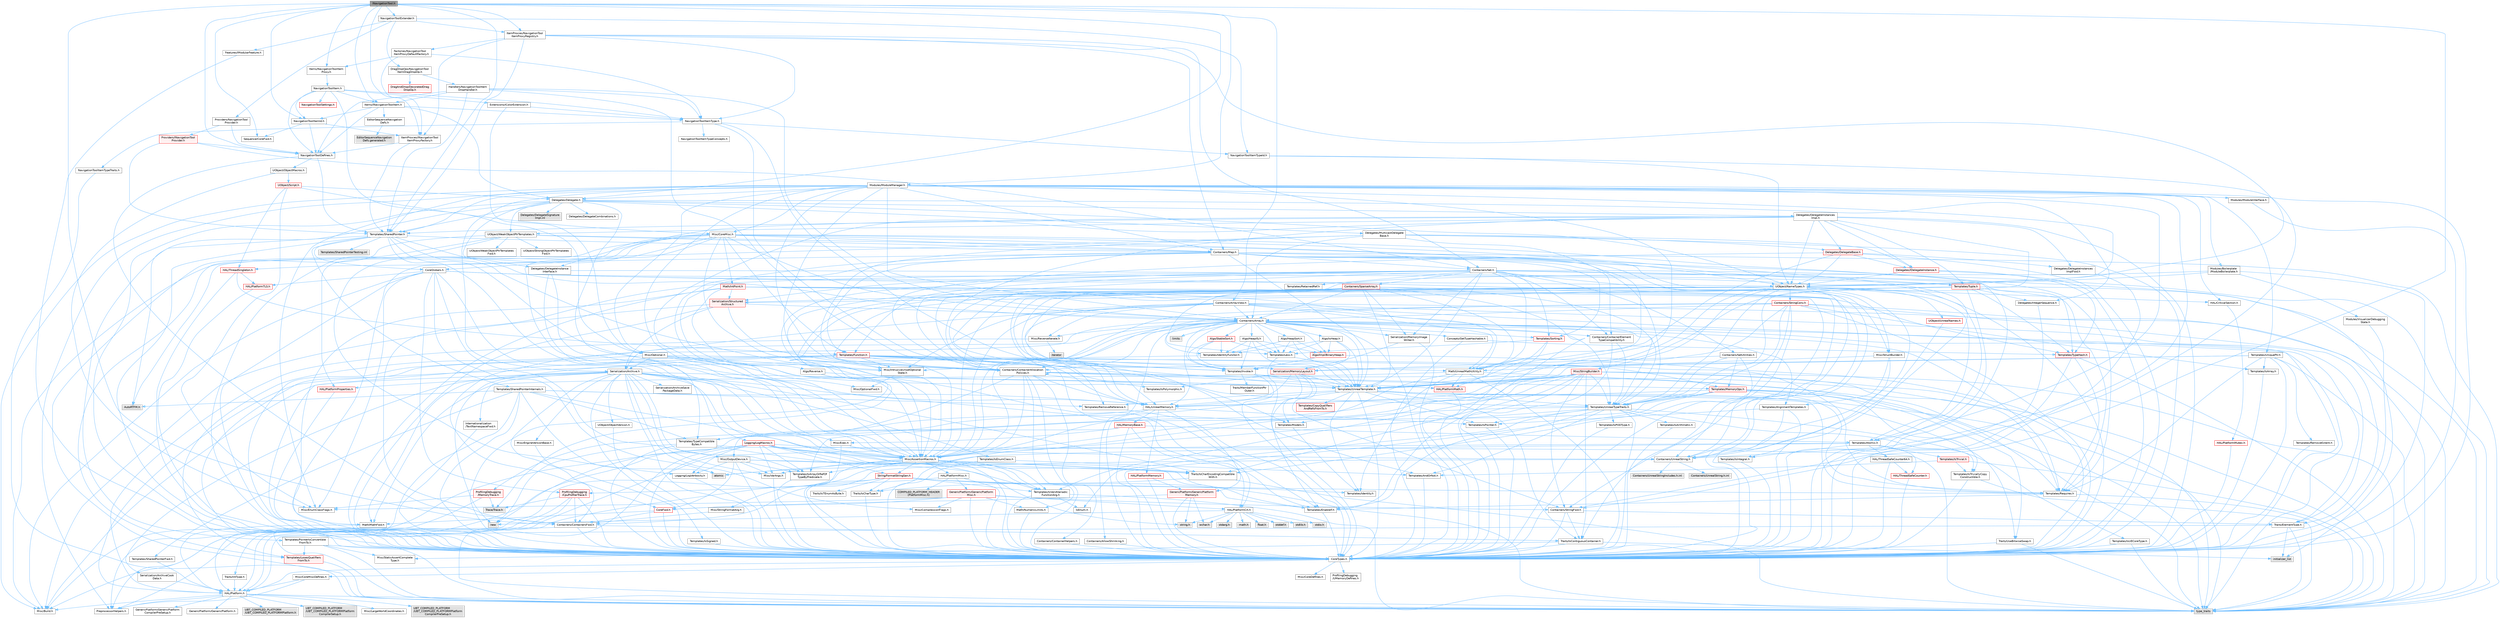 digraph "INavigationTool.h"
{
 // INTERACTIVE_SVG=YES
 // LATEX_PDF_SIZE
  bgcolor="transparent";
  edge [fontname=Helvetica,fontsize=10,labelfontname=Helvetica,labelfontsize=10];
  node [fontname=Helvetica,fontsize=10,shape=box,height=0.2,width=0.4];
  Node1 [id="Node000001",label="INavigationTool.h",height=0.2,width=0.4,color="gray40", fillcolor="grey60", style="filled", fontcolor="black",tooltip=" "];
  Node1 -> Node2 [id="edge1_Node000001_Node000002",color="steelblue1",style="solid",tooltip=" "];
  Node2 [id="Node000002",label="Containers/ArrayView.h",height=0.2,width=0.4,color="grey40", fillcolor="white", style="filled",URL="$d7/df4/ArrayView_8h.html",tooltip=" "];
  Node2 -> Node3 [id="edge2_Node000002_Node000003",color="steelblue1",style="solid",tooltip=" "];
  Node3 [id="Node000003",label="CoreTypes.h",height=0.2,width=0.4,color="grey40", fillcolor="white", style="filled",URL="$dc/dec/CoreTypes_8h.html",tooltip=" "];
  Node3 -> Node4 [id="edge3_Node000003_Node000004",color="steelblue1",style="solid",tooltip=" "];
  Node4 [id="Node000004",label="HAL/Platform.h",height=0.2,width=0.4,color="grey40", fillcolor="white", style="filled",URL="$d9/dd0/Platform_8h.html",tooltip=" "];
  Node4 -> Node5 [id="edge4_Node000004_Node000005",color="steelblue1",style="solid",tooltip=" "];
  Node5 [id="Node000005",label="Misc/Build.h",height=0.2,width=0.4,color="grey40", fillcolor="white", style="filled",URL="$d3/dbb/Build_8h.html",tooltip=" "];
  Node4 -> Node6 [id="edge5_Node000004_Node000006",color="steelblue1",style="solid",tooltip=" "];
  Node6 [id="Node000006",label="Misc/LargeWorldCoordinates.h",height=0.2,width=0.4,color="grey40", fillcolor="white", style="filled",URL="$d2/dcb/LargeWorldCoordinates_8h.html",tooltip=" "];
  Node4 -> Node7 [id="edge6_Node000004_Node000007",color="steelblue1",style="solid",tooltip=" "];
  Node7 [id="Node000007",label="type_traits",height=0.2,width=0.4,color="grey60", fillcolor="#E0E0E0", style="filled",tooltip=" "];
  Node4 -> Node8 [id="edge7_Node000004_Node000008",color="steelblue1",style="solid",tooltip=" "];
  Node8 [id="Node000008",label="PreprocessorHelpers.h",height=0.2,width=0.4,color="grey40", fillcolor="white", style="filled",URL="$db/ddb/PreprocessorHelpers_8h.html",tooltip=" "];
  Node4 -> Node9 [id="edge8_Node000004_Node000009",color="steelblue1",style="solid",tooltip=" "];
  Node9 [id="Node000009",label="UBT_COMPILED_PLATFORM\l/UBT_COMPILED_PLATFORMPlatform\lCompilerPreSetup.h",height=0.2,width=0.4,color="grey60", fillcolor="#E0E0E0", style="filled",tooltip=" "];
  Node4 -> Node10 [id="edge9_Node000004_Node000010",color="steelblue1",style="solid",tooltip=" "];
  Node10 [id="Node000010",label="GenericPlatform/GenericPlatform\lCompilerPreSetup.h",height=0.2,width=0.4,color="grey40", fillcolor="white", style="filled",URL="$d9/dc8/GenericPlatformCompilerPreSetup_8h.html",tooltip=" "];
  Node4 -> Node11 [id="edge10_Node000004_Node000011",color="steelblue1",style="solid",tooltip=" "];
  Node11 [id="Node000011",label="GenericPlatform/GenericPlatform.h",height=0.2,width=0.4,color="grey40", fillcolor="white", style="filled",URL="$d6/d84/GenericPlatform_8h.html",tooltip=" "];
  Node4 -> Node12 [id="edge11_Node000004_Node000012",color="steelblue1",style="solid",tooltip=" "];
  Node12 [id="Node000012",label="UBT_COMPILED_PLATFORM\l/UBT_COMPILED_PLATFORMPlatform.h",height=0.2,width=0.4,color="grey60", fillcolor="#E0E0E0", style="filled",tooltip=" "];
  Node4 -> Node13 [id="edge12_Node000004_Node000013",color="steelblue1",style="solid",tooltip=" "];
  Node13 [id="Node000013",label="UBT_COMPILED_PLATFORM\l/UBT_COMPILED_PLATFORMPlatform\lCompilerSetup.h",height=0.2,width=0.4,color="grey60", fillcolor="#E0E0E0", style="filled",tooltip=" "];
  Node3 -> Node14 [id="edge13_Node000003_Node000014",color="steelblue1",style="solid",tooltip=" "];
  Node14 [id="Node000014",label="ProfilingDebugging\l/UMemoryDefines.h",height=0.2,width=0.4,color="grey40", fillcolor="white", style="filled",URL="$d2/da2/UMemoryDefines_8h.html",tooltip=" "];
  Node3 -> Node15 [id="edge14_Node000003_Node000015",color="steelblue1",style="solid",tooltip=" "];
  Node15 [id="Node000015",label="Misc/CoreMiscDefines.h",height=0.2,width=0.4,color="grey40", fillcolor="white", style="filled",URL="$da/d38/CoreMiscDefines_8h.html",tooltip=" "];
  Node15 -> Node4 [id="edge15_Node000015_Node000004",color="steelblue1",style="solid",tooltip=" "];
  Node15 -> Node8 [id="edge16_Node000015_Node000008",color="steelblue1",style="solid",tooltip=" "];
  Node3 -> Node16 [id="edge17_Node000003_Node000016",color="steelblue1",style="solid",tooltip=" "];
  Node16 [id="Node000016",label="Misc/CoreDefines.h",height=0.2,width=0.4,color="grey40", fillcolor="white", style="filled",URL="$d3/dd2/CoreDefines_8h.html",tooltip=" "];
  Node2 -> Node17 [id="edge18_Node000002_Node000017",color="steelblue1",style="solid",tooltip=" "];
  Node17 [id="Node000017",label="Containers/ContainersFwd.h",height=0.2,width=0.4,color="grey40", fillcolor="white", style="filled",URL="$d4/d0a/ContainersFwd_8h.html",tooltip=" "];
  Node17 -> Node4 [id="edge19_Node000017_Node000004",color="steelblue1",style="solid",tooltip=" "];
  Node17 -> Node3 [id="edge20_Node000017_Node000003",color="steelblue1",style="solid",tooltip=" "];
  Node17 -> Node18 [id="edge21_Node000017_Node000018",color="steelblue1",style="solid",tooltip=" "];
  Node18 [id="Node000018",label="Traits/IsContiguousContainer.h",height=0.2,width=0.4,color="grey40", fillcolor="white", style="filled",URL="$d5/d3c/IsContiguousContainer_8h.html",tooltip=" "];
  Node18 -> Node3 [id="edge22_Node000018_Node000003",color="steelblue1",style="solid",tooltip=" "];
  Node18 -> Node19 [id="edge23_Node000018_Node000019",color="steelblue1",style="solid",tooltip=" "];
  Node19 [id="Node000019",label="Misc/StaticAssertComplete\lType.h",height=0.2,width=0.4,color="grey40", fillcolor="white", style="filled",URL="$d5/d4e/StaticAssertCompleteType_8h.html",tooltip=" "];
  Node18 -> Node20 [id="edge24_Node000018_Node000020",color="steelblue1",style="solid",tooltip=" "];
  Node20 [id="Node000020",label="initializer_list",height=0.2,width=0.4,color="grey60", fillcolor="#E0E0E0", style="filled",tooltip=" "];
  Node2 -> Node21 [id="edge25_Node000002_Node000021",color="steelblue1",style="solid",tooltip=" "];
  Node21 [id="Node000021",label="Misc/AssertionMacros.h",height=0.2,width=0.4,color="grey40", fillcolor="white", style="filled",URL="$d0/dfa/AssertionMacros_8h.html",tooltip=" "];
  Node21 -> Node3 [id="edge26_Node000021_Node000003",color="steelblue1",style="solid",tooltip=" "];
  Node21 -> Node4 [id="edge27_Node000021_Node000004",color="steelblue1",style="solid",tooltip=" "];
  Node21 -> Node22 [id="edge28_Node000021_Node000022",color="steelblue1",style="solid",tooltip=" "];
  Node22 [id="Node000022",label="HAL/PlatformMisc.h",height=0.2,width=0.4,color="grey40", fillcolor="white", style="filled",URL="$d0/df5/PlatformMisc_8h.html",tooltip=" "];
  Node22 -> Node3 [id="edge29_Node000022_Node000003",color="steelblue1",style="solid",tooltip=" "];
  Node22 -> Node23 [id="edge30_Node000022_Node000023",color="steelblue1",style="solid",tooltip=" "];
  Node23 [id="Node000023",label="GenericPlatform/GenericPlatform\lMisc.h",height=0.2,width=0.4,color="red", fillcolor="#FFF0F0", style="filled",URL="$db/d9a/GenericPlatformMisc_8h.html",tooltip=" "];
  Node23 -> Node24 [id="edge31_Node000023_Node000024",color="steelblue1",style="solid",tooltip=" "];
  Node24 [id="Node000024",label="Containers/StringFwd.h",height=0.2,width=0.4,color="grey40", fillcolor="white", style="filled",URL="$df/d37/StringFwd_8h.html",tooltip=" "];
  Node24 -> Node3 [id="edge32_Node000024_Node000003",color="steelblue1",style="solid",tooltip=" "];
  Node24 -> Node25 [id="edge33_Node000024_Node000025",color="steelblue1",style="solid",tooltip=" "];
  Node25 [id="Node000025",label="Traits/ElementType.h",height=0.2,width=0.4,color="grey40", fillcolor="white", style="filled",URL="$d5/d4f/ElementType_8h.html",tooltip=" "];
  Node25 -> Node4 [id="edge34_Node000025_Node000004",color="steelblue1",style="solid",tooltip=" "];
  Node25 -> Node20 [id="edge35_Node000025_Node000020",color="steelblue1",style="solid",tooltip=" "];
  Node25 -> Node7 [id="edge36_Node000025_Node000007",color="steelblue1",style="solid",tooltip=" "];
  Node24 -> Node18 [id="edge37_Node000024_Node000018",color="steelblue1",style="solid",tooltip=" "];
  Node23 -> Node26 [id="edge38_Node000023_Node000026",color="steelblue1",style="solid",tooltip=" "];
  Node26 [id="Node000026",label="CoreFwd.h",height=0.2,width=0.4,color="red", fillcolor="#FFF0F0", style="filled",URL="$d1/d1e/CoreFwd_8h.html",tooltip=" "];
  Node26 -> Node3 [id="edge39_Node000026_Node000003",color="steelblue1",style="solid",tooltip=" "];
  Node26 -> Node17 [id="edge40_Node000026_Node000017",color="steelblue1",style="solid",tooltip=" "];
  Node26 -> Node27 [id="edge41_Node000026_Node000027",color="steelblue1",style="solid",tooltip=" "];
  Node27 [id="Node000027",label="Math/MathFwd.h",height=0.2,width=0.4,color="grey40", fillcolor="white", style="filled",URL="$d2/d10/MathFwd_8h.html",tooltip=" "];
  Node27 -> Node4 [id="edge42_Node000027_Node000004",color="steelblue1",style="solid",tooltip=" "];
  Node23 -> Node3 [id="edge43_Node000023_Node000003",color="steelblue1",style="solid",tooltip=" "];
  Node23 -> Node30 [id="edge44_Node000023_Node000030",color="steelblue1",style="solid",tooltip=" "];
  Node30 [id="Node000030",label="HAL/PlatformCrt.h",height=0.2,width=0.4,color="grey40", fillcolor="white", style="filled",URL="$d8/d75/PlatformCrt_8h.html",tooltip=" "];
  Node30 -> Node31 [id="edge45_Node000030_Node000031",color="steelblue1",style="solid",tooltip=" "];
  Node31 [id="Node000031",label="new",height=0.2,width=0.4,color="grey60", fillcolor="#E0E0E0", style="filled",tooltip=" "];
  Node30 -> Node32 [id="edge46_Node000030_Node000032",color="steelblue1",style="solid",tooltip=" "];
  Node32 [id="Node000032",label="wchar.h",height=0.2,width=0.4,color="grey60", fillcolor="#E0E0E0", style="filled",tooltip=" "];
  Node30 -> Node33 [id="edge47_Node000030_Node000033",color="steelblue1",style="solid",tooltip=" "];
  Node33 [id="Node000033",label="stddef.h",height=0.2,width=0.4,color="grey60", fillcolor="#E0E0E0", style="filled",tooltip=" "];
  Node30 -> Node34 [id="edge48_Node000030_Node000034",color="steelblue1",style="solid",tooltip=" "];
  Node34 [id="Node000034",label="stdlib.h",height=0.2,width=0.4,color="grey60", fillcolor="#E0E0E0", style="filled",tooltip=" "];
  Node30 -> Node35 [id="edge49_Node000030_Node000035",color="steelblue1",style="solid",tooltip=" "];
  Node35 [id="Node000035",label="stdio.h",height=0.2,width=0.4,color="grey60", fillcolor="#E0E0E0", style="filled",tooltip=" "];
  Node30 -> Node36 [id="edge50_Node000030_Node000036",color="steelblue1",style="solid",tooltip=" "];
  Node36 [id="Node000036",label="stdarg.h",height=0.2,width=0.4,color="grey60", fillcolor="#E0E0E0", style="filled",tooltip=" "];
  Node30 -> Node37 [id="edge51_Node000030_Node000037",color="steelblue1",style="solid",tooltip=" "];
  Node37 [id="Node000037",label="math.h",height=0.2,width=0.4,color="grey60", fillcolor="#E0E0E0", style="filled",tooltip=" "];
  Node30 -> Node38 [id="edge52_Node000030_Node000038",color="steelblue1",style="solid",tooltip=" "];
  Node38 [id="Node000038",label="float.h",height=0.2,width=0.4,color="grey60", fillcolor="#E0E0E0", style="filled",tooltip=" "];
  Node30 -> Node39 [id="edge53_Node000030_Node000039",color="steelblue1",style="solid",tooltip=" "];
  Node39 [id="Node000039",label="string.h",height=0.2,width=0.4,color="grey60", fillcolor="#E0E0E0", style="filled",tooltip=" "];
  Node23 -> Node40 [id="edge54_Node000023_Node000040",color="steelblue1",style="solid",tooltip=" "];
  Node40 [id="Node000040",label="Math/NumericLimits.h",height=0.2,width=0.4,color="grey40", fillcolor="white", style="filled",URL="$df/d1b/NumericLimits_8h.html",tooltip=" "];
  Node40 -> Node3 [id="edge55_Node000040_Node000003",color="steelblue1",style="solid",tooltip=" "];
  Node23 -> Node41 [id="edge56_Node000023_Node000041",color="steelblue1",style="solid",tooltip=" "];
  Node41 [id="Node000041",label="Misc/CompressionFlags.h",height=0.2,width=0.4,color="grey40", fillcolor="white", style="filled",URL="$d9/d76/CompressionFlags_8h.html",tooltip=" "];
  Node23 -> Node42 [id="edge57_Node000023_Node000042",color="steelblue1",style="solid",tooltip=" "];
  Node42 [id="Node000042",label="Misc/EnumClassFlags.h",height=0.2,width=0.4,color="grey40", fillcolor="white", style="filled",URL="$d8/de7/EnumClassFlags_8h.html",tooltip=" "];
  Node22 -> Node45 [id="edge58_Node000022_Node000045",color="steelblue1",style="solid",tooltip=" "];
  Node45 [id="Node000045",label="COMPILED_PLATFORM_HEADER\l(PlatformMisc.h)",height=0.2,width=0.4,color="grey60", fillcolor="#E0E0E0", style="filled",tooltip=" "];
  Node22 -> Node46 [id="edge59_Node000022_Node000046",color="steelblue1",style="solid",tooltip=" "];
  Node46 [id="Node000046",label="ProfilingDebugging\l/CpuProfilerTrace.h",height=0.2,width=0.4,color="red", fillcolor="#FFF0F0", style="filled",URL="$da/dcb/CpuProfilerTrace_8h.html",tooltip=" "];
  Node46 -> Node3 [id="edge60_Node000046_Node000003",color="steelblue1",style="solid",tooltip=" "];
  Node46 -> Node17 [id="edge61_Node000046_Node000017",color="steelblue1",style="solid",tooltip=" "];
  Node46 -> Node8 [id="edge62_Node000046_Node000008",color="steelblue1",style="solid",tooltip=" "];
  Node46 -> Node5 [id="edge63_Node000046_Node000005",color="steelblue1",style="solid",tooltip=" "];
  Node46 -> Node53 [id="edge64_Node000046_Node000053",color="steelblue1",style="solid",tooltip=" "];
  Node53 [id="Node000053",label="Trace/Trace.h",height=0.2,width=0.4,color="grey60", fillcolor="#E0E0E0", style="filled",tooltip=" "];
  Node21 -> Node8 [id="edge65_Node000021_Node000008",color="steelblue1",style="solid",tooltip=" "];
  Node21 -> Node54 [id="edge66_Node000021_Node000054",color="steelblue1",style="solid",tooltip=" "];
  Node54 [id="Node000054",label="Templates/EnableIf.h",height=0.2,width=0.4,color="grey40", fillcolor="white", style="filled",URL="$d7/d60/EnableIf_8h.html",tooltip=" "];
  Node54 -> Node3 [id="edge67_Node000054_Node000003",color="steelblue1",style="solid",tooltip=" "];
  Node21 -> Node55 [id="edge68_Node000021_Node000055",color="steelblue1",style="solid",tooltip=" "];
  Node55 [id="Node000055",label="Templates/IsArrayOrRefOf\lTypeByPredicate.h",height=0.2,width=0.4,color="grey40", fillcolor="white", style="filled",URL="$d6/da1/IsArrayOrRefOfTypeByPredicate_8h.html",tooltip=" "];
  Node55 -> Node3 [id="edge69_Node000055_Node000003",color="steelblue1",style="solid",tooltip=" "];
  Node21 -> Node56 [id="edge70_Node000021_Node000056",color="steelblue1",style="solid",tooltip=" "];
  Node56 [id="Node000056",label="Templates/IsValidVariadic\lFunctionArg.h",height=0.2,width=0.4,color="grey40", fillcolor="white", style="filled",URL="$d0/dc8/IsValidVariadicFunctionArg_8h.html",tooltip=" "];
  Node56 -> Node3 [id="edge71_Node000056_Node000003",color="steelblue1",style="solid",tooltip=" "];
  Node56 -> Node57 [id="edge72_Node000056_Node000057",color="steelblue1",style="solid",tooltip=" "];
  Node57 [id="Node000057",label="IsEnum.h",height=0.2,width=0.4,color="grey40", fillcolor="white", style="filled",URL="$d4/de5/IsEnum_8h.html",tooltip=" "];
  Node56 -> Node7 [id="edge73_Node000056_Node000007",color="steelblue1",style="solid",tooltip=" "];
  Node21 -> Node58 [id="edge74_Node000021_Node000058",color="steelblue1",style="solid",tooltip=" "];
  Node58 [id="Node000058",label="Traits/IsCharEncodingCompatible\lWith.h",height=0.2,width=0.4,color="grey40", fillcolor="white", style="filled",URL="$df/dd1/IsCharEncodingCompatibleWith_8h.html",tooltip=" "];
  Node58 -> Node7 [id="edge75_Node000058_Node000007",color="steelblue1",style="solid",tooltip=" "];
  Node58 -> Node59 [id="edge76_Node000058_Node000059",color="steelblue1",style="solid",tooltip=" "];
  Node59 [id="Node000059",label="Traits/IsCharType.h",height=0.2,width=0.4,color="grey40", fillcolor="white", style="filled",URL="$db/d51/IsCharType_8h.html",tooltip=" "];
  Node59 -> Node3 [id="edge77_Node000059_Node000003",color="steelblue1",style="solid",tooltip=" "];
  Node21 -> Node60 [id="edge78_Node000021_Node000060",color="steelblue1",style="solid",tooltip=" "];
  Node60 [id="Node000060",label="Misc/VarArgs.h",height=0.2,width=0.4,color="grey40", fillcolor="white", style="filled",URL="$d5/d6f/VarArgs_8h.html",tooltip=" "];
  Node60 -> Node3 [id="edge79_Node000060_Node000003",color="steelblue1",style="solid",tooltip=" "];
  Node21 -> Node61 [id="edge80_Node000021_Node000061",color="steelblue1",style="solid",tooltip=" "];
  Node61 [id="Node000061",label="String/FormatStringSan.h",height=0.2,width=0.4,color="red", fillcolor="#FFF0F0", style="filled",URL="$d3/d8b/FormatStringSan_8h.html",tooltip=" "];
  Node61 -> Node7 [id="edge81_Node000061_Node000007",color="steelblue1",style="solid",tooltip=" "];
  Node61 -> Node3 [id="edge82_Node000061_Node000003",color="steelblue1",style="solid",tooltip=" "];
  Node61 -> Node62 [id="edge83_Node000061_Node000062",color="steelblue1",style="solid",tooltip=" "];
  Node62 [id="Node000062",label="Templates/Requires.h",height=0.2,width=0.4,color="grey40", fillcolor="white", style="filled",URL="$dc/d96/Requires_8h.html",tooltip=" "];
  Node62 -> Node54 [id="edge84_Node000062_Node000054",color="steelblue1",style="solid",tooltip=" "];
  Node62 -> Node7 [id="edge85_Node000062_Node000007",color="steelblue1",style="solid",tooltip=" "];
  Node61 -> Node63 [id="edge86_Node000061_Node000063",color="steelblue1",style="solid",tooltip=" "];
  Node63 [id="Node000063",label="Templates/Identity.h",height=0.2,width=0.4,color="grey40", fillcolor="white", style="filled",URL="$d0/dd5/Identity_8h.html",tooltip=" "];
  Node61 -> Node56 [id="edge87_Node000061_Node000056",color="steelblue1",style="solid",tooltip=" "];
  Node61 -> Node59 [id="edge88_Node000061_Node000059",color="steelblue1",style="solid",tooltip=" "];
  Node61 -> Node64 [id="edge89_Node000061_Node000064",color="steelblue1",style="solid",tooltip=" "];
  Node64 [id="Node000064",label="Traits/IsTEnumAsByte.h",height=0.2,width=0.4,color="grey40", fillcolor="white", style="filled",URL="$d1/de6/IsTEnumAsByte_8h.html",tooltip=" "];
  Node61 -> Node17 [id="edge90_Node000061_Node000017",color="steelblue1",style="solid",tooltip=" "];
  Node21 -> Node67 [id="edge91_Node000021_Node000067",color="steelblue1",style="solid",tooltip=" "];
  Node67 [id="Node000067",label="atomic",height=0.2,width=0.4,color="grey60", fillcolor="#E0E0E0", style="filled",tooltip=" "];
  Node2 -> Node68 [id="edge92_Node000002_Node000068",color="steelblue1",style="solid",tooltip=" "];
  Node68 [id="Node000068",label="Misc/ReverseIterate.h",height=0.2,width=0.4,color="grey40", fillcolor="white", style="filled",URL="$db/de3/ReverseIterate_8h.html",tooltip=" "];
  Node68 -> Node4 [id="edge93_Node000068_Node000004",color="steelblue1",style="solid",tooltip=" "];
  Node68 -> Node69 [id="edge94_Node000068_Node000069",color="steelblue1",style="solid",tooltip=" "];
  Node69 [id="Node000069",label="iterator",height=0.2,width=0.4,color="grey60", fillcolor="#E0E0E0", style="filled",tooltip=" "];
  Node2 -> Node70 [id="edge95_Node000002_Node000070",color="steelblue1",style="solid",tooltip=" "];
  Node70 [id="Node000070",label="Misc/IntrusiveUnsetOptional\lState.h",height=0.2,width=0.4,color="grey40", fillcolor="white", style="filled",URL="$d2/d0a/IntrusiveUnsetOptionalState_8h.html",tooltip=" "];
  Node70 -> Node71 [id="edge96_Node000070_Node000071",color="steelblue1",style="solid",tooltip=" "];
  Node71 [id="Node000071",label="Misc/OptionalFwd.h",height=0.2,width=0.4,color="grey40", fillcolor="white", style="filled",URL="$dc/d50/OptionalFwd_8h.html",tooltip=" "];
  Node2 -> Node72 [id="edge97_Node000002_Node000072",color="steelblue1",style="solid",tooltip=" "];
  Node72 [id="Node000072",label="Templates/Invoke.h",height=0.2,width=0.4,color="grey40", fillcolor="white", style="filled",URL="$d7/deb/Invoke_8h.html",tooltip=" "];
  Node72 -> Node3 [id="edge98_Node000072_Node000003",color="steelblue1",style="solid",tooltip=" "];
  Node72 -> Node73 [id="edge99_Node000072_Node000073",color="steelblue1",style="solid",tooltip=" "];
  Node73 [id="Node000073",label="Traits/MemberFunctionPtr\lOuter.h",height=0.2,width=0.4,color="grey40", fillcolor="white", style="filled",URL="$db/da7/MemberFunctionPtrOuter_8h.html",tooltip=" "];
  Node72 -> Node74 [id="edge100_Node000072_Node000074",color="steelblue1",style="solid",tooltip=" "];
  Node74 [id="Node000074",label="Templates/UnrealTemplate.h",height=0.2,width=0.4,color="grey40", fillcolor="white", style="filled",URL="$d4/d24/UnrealTemplate_8h.html",tooltip=" "];
  Node74 -> Node3 [id="edge101_Node000074_Node000003",color="steelblue1",style="solid",tooltip=" "];
  Node74 -> Node75 [id="edge102_Node000074_Node000075",color="steelblue1",style="solid",tooltip=" "];
  Node75 [id="Node000075",label="Templates/IsPointer.h",height=0.2,width=0.4,color="grey40", fillcolor="white", style="filled",URL="$d7/d05/IsPointer_8h.html",tooltip=" "];
  Node75 -> Node3 [id="edge103_Node000075_Node000003",color="steelblue1",style="solid",tooltip=" "];
  Node74 -> Node76 [id="edge104_Node000074_Node000076",color="steelblue1",style="solid",tooltip=" "];
  Node76 [id="Node000076",label="HAL/UnrealMemory.h",height=0.2,width=0.4,color="grey40", fillcolor="white", style="filled",URL="$d9/d96/UnrealMemory_8h.html",tooltip=" "];
  Node76 -> Node3 [id="edge105_Node000076_Node000003",color="steelblue1",style="solid",tooltip=" "];
  Node76 -> Node77 [id="edge106_Node000076_Node000077",color="steelblue1",style="solid",tooltip=" "];
  Node77 [id="Node000077",label="GenericPlatform/GenericPlatform\lMemory.h",height=0.2,width=0.4,color="red", fillcolor="#FFF0F0", style="filled",URL="$dd/d22/GenericPlatformMemory_8h.html",tooltip=" "];
  Node77 -> Node26 [id="edge107_Node000077_Node000026",color="steelblue1",style="solid",tooltip=" "];
  Node77 -> Node3 [id="edge108_Node000077_Node000003",color="steelblue1",style="solid",tooltip=" "];
  Node77 -> Node39 [id="edge109_Node000077_Node000039",color="steelblue1",style="solid",tooltip=" "];
  Node77 -> Node32 [id="edge110_Node000077_Node000032",color="steelblue1",style="solid",tooltip=" "];
  Node76 -> Node80 [id="edge111_Node000076_Node000080",color="steelblue1",style="solid",tooltip=" "];
  Node80 [id="Node000080",label="HAL/MemoryBase.h",height=0.2,width=0.4,color="red", fillcolor="#FFF0F0", style="filled",URL="$d6/d9f/MemoryBase_8h.html",tooltip=" "];
  Node80 -> Node3 [id="edge112_Node000080_Node000003",color="steelblue1",style="solid",tooltip=" "];
  Node80 -> Node30 [id="edge113_Node000080_Node000030",color="steelblue1",style="solid",tooltip=" "];
  Node80 -> Node81 [id="edge114_Node000080_Node000081",color="steelblue1",style="solid",tooltip=" "];
  Node81 [id="Node000081",label="Misc/Exec.h",height=0.2,width=0.4,color="grey40", fillcolor="white", style="filled",URL="$de/ddb/Exec_8h.html",tooltip=" "];
  Node81 -> Node3 [id="edge115_Node000081_Node000003",color="steelblue1",style="solid",tooltip=" "];
  Node81 -> Node21 [id="edge116_Node000081_Node000021",color="steelblue1",style="solid",tooltip=" "];
  Node80 -> Node82 [id="edge117_Node000080_Node000082",color="steelblue1",style="solid",tooltip=" "];
  Node82 [id="Node000082",label="Misc/OutputDevice.h",height=0.2,width=0.4,color="grey40", fillcolor="white", style="filled",URL="$d7/d32/OutputDevice_8h.html",tooltip=" "];
  Node82 -> Node26 [id="edge118_Node000082_Node000026",color="steelblue1",style="solid",tooltip=" "];
  Node82 -> Node3 [id="edge119_Node000082_Node000003",color="steelblue1",style="solid",tooltip=" "];
  Node82 -> Node83 [id="edge120_Node000082_Node000083",color="steelblue1",style="solid",tooltip=" "];
  Node83 [id="Node000083",label="Logging/LogVerbosity.h",height=0.2,width=0.4,color="grey40", fillcolor="white", style="filled",URL="$d2/d8f/LogVerbosity_8h.html",tooltip=" "];
  Node83 -> Node3 [id="edge121_Node000083_Node000003",color="steelblue1",style="solid",tooltip=" "];
  Node82 -> Node60 [id="edge122_Node000082_Node000060",color="steelblue1",style="solid",tooltip=" "];
  Node82 -> Node55 [id="edge123_Node000082_Node000055",color="steelblue1",style="solid",tooltip=" "];
  Node82 -> Node56 [id="edge124_Node000082_Node000056",color="steelblue1",style="solid",tooltip=" "];
  Node82 -> Node58 [id="edge125_Node000082_Node000058",color="steelblue1",style="solid",tooltip=" "];
  Node80 -> Node84 [id="edge126_Node000080_Node000084",color="steelblue1",style="solid",tooltip=" "];
  Node84 [id="Node000084",label="Templates/Atomic.h",height=0.2,width=0.4,color="grey40", fillcolor="white", style="filled",URL="$d3/d91/Atomic_8h.html",tooltip=" "];
  Node84 -> Node85 [id="edge127_Node000084_Node000085",color="steelblue1",style="solid",tooltip=" "];
  Node85 [id="Node000085",label="HAL/ThreadSafeCounter.h",height=0.2,width=0.4,color="red", fillcolor="#FFF0F0", style="filled",URL="$dc/dc9/ThreadSafeCounter_8h.html",tooltip=" "];
  Node85 -> Node3 [id="edge128_Node000085_Node000003",color="steelblue1",style="solid",tooltip=" "];
  Node84 -> Node86 [id="edge129_Node000084_Node000086",color="steelblue1",style="solid",tooltip=" "];
  Node86 [id="Node000086",label="HAL/ThreadSafeCounter64.h",height=0.2,width=0.4,color="grey40", fillcolor="white", style="filled",URL="$d0/d12/ThreadSafeCounter64_8h.html",tooltip=" "];
  Node86 -> Node3 [id="edge130_Node000086_Node000003",color="steelblue1",style="solid",tooltip=" "];
  Node86 -> Node85 [id="edge131_Node000086_Node000085",color="steelblue1",style="solid",tooltip=" "];
  Node84 -> Node87 [id="edge132_Node000084_Node000087",color="steelblue1",style="solid",tooltip=" "];
  Node87 [id="Node000087",label="Templates/IsIntegral.h",height=0.2,width=0.4,color="grey40", fillcolor="white", style="filled",URL="$da/d64/IsIntegral_8h.html",tooltip=" "];
  Node87 -> Node3 [id="edge133_Node000087_Node000003",color="steelblue1",style="solid",tooltip=" "];
  Node84 -> Node88 [id="edge134_Node000084_Node000088",color="steelblue1",style="solid",tooltip=" "];
  Node88 [id="Node000088",label="Templates/IsTrivial.h",height=0.2,width=0.4,color="red", fillcolor="#FFF0F0", style="filled",URL="$da/d4c/IsTrivial_8h.html",tooltip=" "];
  Node88 -> Node89 [id="edge135_Node000088_Node000089",color="steelblue1",style="solid",tooltip=" "];
  Node89 [id="Node000089",label="Templates/AndOrNot.h",height=0.2,width=0.4,color="grey40", fillcolor="white", style="filled",URL="$db/d0a/AndOrNot_8h.html",tooltip=" "];
  Node89 -> Node3 [id="edge136_Node000089_Node000003",color="steelblue1",style="solid",tooltip=" "];
  Node88 -> Node90 [id="edge137_Node000088_Node000090",color="steelblue1",style="solid",tooltip=" "];
  Node90 [id="Node000090",label="Templates/IsTriviallyCopy\lConstructible.h",height=0.2,width=0.4,color="grey40", fillcolor="white", style="filled",URL="$d3/d78/IsTriviallyCopyConstructible_8h.html",tooltip=" "];
  Node90 -> Node3 [id="edge138_Node000090_Node000003",color="steelblue1",style="solid",tooltip=" "];
  Node90 -> Node7 [id="edge139_Node000090_Node000007",color="steelblue1",style="solid",tooltip=" "];
  Node88 -> Node7 [id="edge140_Node000088_Node000007",color="steelblue1",style="solid",tooltip=" "];
  Node84 -> Node92 [id="edge141_Node000084_Node000092",color="steelblue1",style="solid",tooltip=" "];
  Node92 [id="Node000092",label="Traits/IntType.h",height=0.2,width=0.4,color="grey40", fillcolor="white", style="filled",URL="$d7/deb/IntType_8h.html",tooltip=" "];
  Node92 -> Node4 [id="edge142_Node000092_Node000004",color="steelblue1",style="solid",tooltip=" "];
  Node84 -> Node67 [id="edge143_Node000084_Node000067",color="steelblue1",style="solid",tooltip=" "];
  Node76 -> Node93 [id="edge144_Node000076_Node000093",color="steelblue1",style="solid",tooltip=" "];
  Node93 [id="Node000093",label="HAL/PlatformMemory.h",height=0.2,width=0.4,color="red", fillcolor="#FFF0F0", style="filled",URL="$de/d68/PlatformMemory_8h.html",tooltip=" "];
  Node93 -> Node3 [id="edge145_Node000093_Node000003",color="steelblue1",style="solid",tooltip=" "];
  Node93 -> Node77 [id="edge146_Node000093_Node000077",color="steelblue1",style="solid",tooltip=" "];
  Node76 -> Node95 [id="edge147_Node000076_Node000095",color="steelblue1",style="solid",tooltip=" "];
  Node95 [id="Node000095",label="ProfilingDebugging\l/MemoryTrace.h",height=0.2,width=0.4,color="red", fillcolor="#FFF0F0", style="filled",URL="$da/dd7/MemoryTrace_8h.html",tooltip=" "];
  Node95 -> Node4 [id="edge148_Node000095_Node000004",color="steelblue1",style="solid",tooltip=" "];
  Node95 -> Node42 [id="edge149_Node000095_Node000042",color="steelblue1",style="solid",tooltip=" "];
  Node95 -> Node53 [id="edge150_Node000095_Node000053",color="steelblue1",style="solid",tooltip=" "];
  Node76 -> Node75 [id="edge151_Node000076_Node000075",color="steelblue1",style="solid",tooltip=" "];
  Node74 -> Node96 [id="edge152_Node000074_Node000096",color="steelblue1",style="solid",tooltip=" "];
  Node96 [id="Node000096",label="Templates/CopyQualifiers\lAndRefsFromTo.h",height=0.2,width=0.4,color="red", fillcolor="#FFF0F0", style="filled",URL="$d3/db3/CopyQualifiersAndRefsFromTo_8h.html",tooltip=" "];
  Node74 -> Node98 [id="edge153_Node000074_Node000098",color="steelblue1",style="solid",tooltip=" "];
  Node98 [id="Node000098",label="Templates/UnrealTypeTraits.h",height=0.2,width=0.4,color="grey40", fillcolor="white", style="filled",URL="$d2/d2d/UnrealTypeTraits_8h.html",tooltip=" "];
  Node98 -> Node3 [id="edge154_Node000098_Node000003",color="steelblue1",style="solid",tooltip=" "];
  Node98 -> Node75 [id="edge155_Node000098_Node000075",color="steelblue1",style="solid",tooltip=" "];
  Node98 -> Node21 [id="edge156_Node000098_Node000021",color="steelblue1",style="solid",tooltip=" "];
  Node98 -> Node89 [id="edge157_Node000098_Node000089",color="steelblue1",style="solid",tooltip=" "];
  Node98 -> Node54 [id="edge158_Node000098_Node000054",color="steelblue1",style="solid",tooltip=" "];
  Node98 -> Node99 [id="edge159_Node000098_Node000099",color="steelblue1",style="solid",tooltip=" "];
  Node99 [id="Node000099",label="Templates/IsArithmetic.h",height=0.2,width=0.4,color="grey40", fillcolor="white", style="filled",URL="$d2/d5d/IsArithmetic_8h.html",tooltip=" "];
  Node99 -> Node3 [id="edge160_Node000099_Node000003",color="steelblue1",style="solid",tooltip=" "];
  Node98 -> Node57 [id="edge161_Node000098_Node000057",color="steelblue1",style="solid",tooltip=" "];
  Node98 -> Node100 [id="edge162_Node000098_Node000100",color="steelblue1",style="solid",tooltip=" "];
  Node100 [id="Node000100",label="Templates/Models.h",height=0.2,width=0.4,color="grey40", fillcolor="white", style="filled",URL="$d3/d0c/Models_8h.html",tooltip=" "];
  Node100 -> Node63 [id="edge163_Node000100_Node000063",color="steelblue1",style="solid",tooltip=" "];
  Node98 -> Node101 [id="edge164_Node000098_Node000101",color="steelblue1",style="solid",tooltip=" "];
  Node101 [id="Node000101",label="Templates/IsPODType.h",height=0.2,width=0.4,color="grey40", fillcolor="white", style="filled",URL="$d7/db1/IsPODType_8h.html",tooltip=" "];
  Node101 -> Node3 [id="edge165_Node000101_Node000003",color="steelblue1",style="solid",tooltip=" "];
  Node98 -> Node102 [id="edge166_Node000098_Node000102",color="steelblue1",style="solid",tooltip=" "];
  Node102 [id="Node000102",label="Templates/IsUECoreType.h",height=0.2,width=0.4,color="grey40", fillcolor="white", style="filled",URL="$d1/db8/IsUECoreType_8h.html",tooltip=" "];
  Node102 -> Node3 [id="edge167_Node000102_Node000003",color="steelblue1",style="solid",tooltip=" "];
  Node102 -> Node7 [id="edge168_Node000102_Node000007",color="steelblue1",style="solid",tooltip=" "];
  Node98 -> Node90 [id="edge169_Node000098_Node000090",color="steelblue1",style="solid",tooltip=" "];
  Node74 -> Node103 [id="edge170_Node000074_Node000103",color="steelblue1",style="solid",tooltip=" "];
  Node103 [id="Node000103",label="Templates/RemoveReference.h",height=0.2,width=0.4,color="grey40", fillcolor="white", style="filled",URL="$da/dbe/RemoveReference_8h.html",tooltip=" "];
  Node103 -> Node3 [id="edge171_Node000103_Node000003",color="steelblue1",style="solid",tooltip=" "];
  Node74 -> Node62 [id="edge172_Node000074_Node000062",color="steelblue1",style="solid",tooltip=" "];
  Node74 -> Node104 [id="edge173_Node000074_Node000104",color="steelblue1",style="solid",tooltip=" "];
  Node104 [id="Node000104",label="Templates/TypeCompatible\lBytes.h",height=0.2,width=0.4,color="grey40", fillcolor="white", style="filled",URL="$df/d0a/TypeCompatibleBytes_8h.html",tooltip=" "];
  Node104 -> Node3 [id="edge174_Node000104_Node000003",color="steelblue1",style="solid",tooltip=" "];
  Node104 -> Node39 [id="edge175_Node000104_Node000039",color="steelblue1",style="solid",tooltip=" "];
  Node104 -> Node31 [id="edge176_Node000104_Node000031",color="steelblue1",style="solid",tooltip=" "];
  Node104 -> Node7 [id="edge177_Node000104_Node000007",color="steelblue1",style="solid",tooltip=" "];
  Node74 -> Node63 [id="edge178_Node000074_Node000063",color="steelblue1",style="solid",tooltip=" "];
  Node74 -> Node18 [id="edge179_Node000074_Node000018",color="steelblue1",style="solid",tooltip=" "];
  Node74 -> Node105 [id="edge180_Node000074_Node000105",color="steelblue1",style="solid",tooltip=" "];
  Node105 [id="Node000105",label="Traits/UseBitwiseSwap.h",height=0.2,width=0.4,color="grey40", fillcolor="white", style="filled",URL="$db/df3/UseBitwiseSwap_8h.html",tooltip=" "];
  Node105 -> Node3 [id="edge181_Node000105_Node000003",color="steelblue1",style="solid",tooltip=" "];
  Node105 -> Node7 [id="edge182_Node000105_Node000007",color="steelblue1",style="solid",tooltip=" "];
  Node74 -> Node7 [id="edge183_Node000074_Node000007",color="steelblue1",style="solid",tooltip=" "];
  Node72 -> Node7 [id="edge184_Node000072_Node000007",color="steelblue1",style="solid",tooltip=" "];
  Node2 -> Node98 [id="edge185_Node000002_Node000098",color="steelblue1",style="solid",tooltip=" "];
  Node2 -> Node25 [id="edge186_Node000002_Node000025",color="steelblue1",style="solid",tooltip=" "];
  Node2 -> Node106 [id="edge187_Node000002_Node000106",color="steelblue1",style="solid",tooltip=" "];
  Node106 [id="Node000106",label="Containers/Array.h",height=0.2,width=0.4,color="grey40", fillcolor="white", style="filled",URL="$df/dd0/Array_8h.html",tooltip=" "];
  Node106 -> Node3 [id="edge188_Node000106_Node000003",color="steelblue1",style="solid",tooltip=" "];
  Node106 -> Node21 [id="edge189_Node000106_Node000021",color="steelblue1",style="solid",tooltip=" "];
  Node106 -> Node70 [id="edge190_Node000106_Node000070",color="steelblue1",style="solid",tooltip=" "];
  Node106 -> Node68 [id="edge191_Node000106_Node000068",color="steelblue1",style="solid",tooltip=" "];
  Node106 -> Node76 [id="edge192_Node000106_Node000076",color="steelblue1",style="solid",tooltip=" "];
  Node106 -> Node98 [id="edge193_Node000106_Node000098",color="steelblue1",style="solid",tooltip=" "];
  Node106 -> Node74 [id="edge194_Node000106_Node000074",color="steelblue1",style="solid",tooltip=" "];
  Node106 -> Node107 [id="edge195_Node000106_Node000107",color="steelblue1",style="solid",tooltip=" "];
  Node107 [id="Node000107",label="Containers/AllowShrinking.h",height=0.2,width=0.4,color="grey40", fillcolor="white", style="filled",URL="$d7/d1a/AllowShrinking_8h.html",tooltip=" "];
  Node107 -> Node3 [id="edge196_Node000107_Node000003",color="steelblue1",style="solid",tooltip=" "];
  Node106 -> Node108 [id="edge197_Node000106_Node000108",color="steelblue1",style="solid",tooltip=" "];
  Node108 [id="Node000108",label="Containers/ContainerAllocation\lPolicies.h",height=0.2,width=0.4,color="grey40", fillcolor="white", style="filled",URL="$d7/dff/ContainerAllocationPolicies_8h.html",tooltip=" "];
  Node108 -> Node3 [id="edge198_Node000108_Node000003",color="steelblue1",style="solid",tooltip=" "];
  Node108 -> Node109 [id="edge199_Node000108_Node000109",color="steelblue1",style="solid",tooltip=" "];
  Node109 [id="Node000109",label="Containers/ContainerHelpers.h",height=0.2,width=0.4,color="grey40", fillcolor="white", style="filled",URL="$d7/d33/ContainerHelpers_8h.html",tooltip=" "];
  Node109 -> Node3 [id="edge200_Node000109_Node000003",color="steelblue1",style="solid",tooltip=" "];
  Node108 -> Node108 [id="edge201_Node000108_Node000108",color="steelblue1",style="solid",tooltip=" "];
  Node108 -> Node110 [id="edge202_Node000108_Node000110",color="steelblue1",style="solid",tooltip=" "];
  Node110 [id="Node000110",label="HAL/PlatformMath.h",height=0.2,width=0.4,color="red", fillcolor="#FFF0F0", style="filled",URL="$dc/d53/PlatformMath_8h.html",tooltip=" "];
  Node110 -> Node3 [id="edge203_Node000110_Node000003",color="steelblue1",style="solid",tooltip=" "];
  Node108 -> Node76 [id="edge204_Node000108_Node000076",color="steelblue1",style="solid",tooltip=" "];
  Node108 -> Node40 [id="edge205_Node000108_Node000040",color="steelblue1",style="solid",tooltip=" "];
  Node108 -> Node21 [id="edge206_Node000108_Node000021",color="steelblue1",style="solid",tooltip=" "];
  Node108 -> Node118 [id="edge207_Node000108_Node000118",color="steelblue1",style="solid",tooltip=" "];
  Node118 [id="Node000118",label="Templates/IsPolymorphic.h",height=0.2,width=0.4,color="grey40", fillcolor="white", style="filled",URL="$dc/d20/IsPolymorphic_8h.html",tooltip=" "];
  Node108 -> Node119 [id="edge208_Node000108_Node000119",color="steelblue1",style="solid",tooltip=" "];
  Node119 [id="Node000119",label="Templates/MemoryOps.h",height=0.2,width=0.4,color="red", fillcolor="#FFF0F0", style="filled",URL="$db/dea/MemoryOps_8h.html",tooltip=" "];
  Node119 -> Node3 [id="edge209_Node000119_Node000003",color="steelblue1",style="solid",tooltip=" "];
  Node119 -> Node76 [id="edge210_Node000119_Node000076",color="steelblue1",style="solid",tooltip=" "];
  Node119 -> Node90 [id="edge211_Node000119_Node000090",color="steelblue1",style="solid",tooltip=" "];
  Node119 -> Node62 [id="edge212_Node000119_Node000062",color="steelblue1",style="solid",tooltip=" "];
  Node119 -> Node98 [id="edge213_Node000119_Node000098",color="steelblue1",style="solid",tooltip=" "];
  Node119 -> Node105 [id="edge214_Node000119_Node000105",color="steelblue1",style="solid",tooltip=" "];
  Node119 -> Node31 [id="edge215_Node000119_Node000031",color="steelblue1",style="solid",tooltip=" "];
  Node119 -> Node7 [id="edge216_Node000119_Node000007",color="steelblue1",style="solid",tooltip=" "];
  Node108 -> Node104 [id="edge217_Node000108_Node000104",color="steelblue1",style="solid",tooltip=" "];
  Node108 -> Node7 [id="edge218_Node000108_Node000007",color="steelblue1",style="solid",tooltip=" "];
  Node106 -> Node120 [id="edge219_Node000106_Node000120",color="steelblue1",style="solid",tooltip=" "];
  Node120 [id="Node000120",label="Containers/ContainerElement\lTypeCompatibility.h",height=0.2,width=0.4,color="grey40", fillcolor="white", style="filled",URL="$df/ddf/ContainerElementTypeCompatibility_8h.html",tooltip=" "];
  Node120 -> Node3 [id="edge220_Node000120_Node000003",color="steelblue1",style="solid",tooltip=" "];
  Node120 -> Node98 [id="edge221_Node000120_Node000098",color="steelblue1",style="solid",tooltip=" "];
  Node106 -> Node121 [id="edge222_Node000106_Node000121",color="steelblue1",style="solid",tooltip=" "];
  Node121 [id="Node000121",label="Serialization/Archive.h",height=0.2,width=0.4,color="grey40", fillcolor="white", style="filled",URL="$d7/d3b/Archive_8h.html",tooltip=" "];
  Node121 -> Node26 [id="edge223_Node000121_Node000026",color="steelblue1",style="solid",tooltip=" "];
  Node121 -> Node3 [id="edge224_Node000121_Node000003",color="steelblue1",style="solid",tooltip=" "];
  Node121 -> Node122 [id="edge225_Node000121_Node000122",color="steelblue1",style="solid",tooltip=" "];
  Node122 [id="Node000122",label="HAL/PlatformProperties.h",height=0.2,width=0.4,color="red", fillcolor="#FFF0F0", style="filled",URL="$d9/db0/PlatformProperties_8h.html",tooltip=" "];
  Node122 -> Node3 [id="edge226_Node000122_Node000003",color="steelblue1",style="solid",tooltip=" "];
  Node121 -> Node125 [id="edge227_Node000121_Node000125",color="steelblue1",style="solid",tooltip=" "];
  Node125 [id="Node000125",label="Internationalization\l/TextNamespaceFwd.h",height=0.2,width=0.4,color="grey40", fillcolor="white", style="filled",URL="$d8/d97/TextNamespaceFwd_8h.html",tooltip=" "];
  Node125 -> Node3 [id="edge228_Node000125_Node000003",color="steelblue1",style="solid",tooltip=" "];
  Node121 -> Node27 [id="edge229_Node000121_Node000027",color="steelblue1",style="solid",tooltip=" "];
  Node121 -> Node21 [id="edge230_Node000121_Node000021",color="steelblue1",style="solid",tooltip=" "];
  Node121 -> Node5 [id="edge231_Node000121_Node000005",color="steelblue1",style="solid",tooltip=" "];
  Node121 -> Node41 [id="edge232_Node000121_Node000041",color="steelblue1",style="solid",tooltip=" "];
  Node121 -> Node126 [id="edge233_Node000121_Node000126",color="steelblue1",style="solid",tooltip=" "];
  Node126 [id="Node000126",label="Misc/EngineVersionBase.h",height=0.2,width=0.4,color="grey40", fillcolor="white", style="filled",URL="$d5/d2b/EngineVersionBase_8h.html",tooltip=" "];
  Node126 -> Node3 [id="edge234_Node000126_Node000003",color="steelblue1",style="solid",tooltip=" "];
  Node121 -> Node60 [id="edge235_Node000121_Node000060",color="steelblue1",style="solid",tooltip=" "];
  Node121 -> Node127 [id="edge236_Node000121_Node000127",color="steelblue1",style="solid",tooltip=" "];
  Node127 [id="Node000127",label="Serialization/ArchiveCook\lData.h",height=0.2,width=0.4,color="grey40", fillcolor="white", style="filled",URL="$dc/db6/ArchiveCookData_8h.html",tooltip=" "];
  Node127 -> Node4 [id="edge237_Node000127_Node000004",color="steelblue1",style="solid",tooltip=" "];
  Node121 -> Node128 [id="edge238_Node000121_Node000128",color="steelblue1",style="solid",tooltip=" "];
  Node128 [id="Node000128",label="Serialization/ArchiveSave\lPackageData.h",height=0.2,width=0.4,color="grey40", fillcolor="white", style="filled",URL="$d1/d37/ArchiveSavePackageData_8h.html",tooltip=" "];
  Node121 -> Node54 [id="edge239_Node000121_Node000054",color="steelblue1",style="solid",tooltip=" "];
  Node121 -> Node55 [id="edge240_Node000121_Node000055",color="steelblue1",style="solid",tooltip=" "];
  Node121 -> Node129 [id="edge241_Node000121_Node000129",color="steelblue1",style="solid",tooltip=" "];
  Node129 [id="Node000129",label="Templates/IsEnumClass.h",height=0.2,width=0.4,color="grey40", fillcolor="white", style="filled",URL="$d7/d15/IsEnumClass_8h.html",tooltip=" "];
  Node129 -> Node3 [id="edge242_Node000129_Node000003",color="steelblue1",style="solid",tooltip=" "];
  Node129 -> Node89 [id="edge243_Node000129_Node000089",color="steelblue1",style="solid",tooltip=" "];
  Node121 -> Node115 [id="edge244_Node000121_Node000115",color="steelblue1",style="solid",tooltip=" "];
  Node115 [id="Node000115",label="Templates/IsSigned.h",height=0.2,width=0.4,color="grey40", fillcolor="white", style="filled",URL="$d8/dd8/IsSigned_8h.html",tooltip=" "];
  Node115 -> Node3 [id="edge245_Node000115_Node000003",color="steelblue1",style="solid",tooltip=" "];
  Node121 -> Node56 [id="edge246_Node000121_Node000056",color="steelblue1",style="solid",tooltip=" "];
  Node121 -> Node74 [id="edge247_Node000121_Node000074",color="steelblue1",style="solid",tooltip=" "];
  Node121 -> Node58 [id="edge248_Node000121_Node000058",color="steelblue1",style="solid",tooltip=" "];
  Node121 -> Node130 [id="edge249_Node000121_Node000130",color="steelblue1",style="solid",tooltip=" "];
  Node130 [id="Node000130",label="UObject/ObjectVersion.h",height=0.2,width=0.4,color="grey40", fillcolor="white", style="filled",URL="$da/d63/ObjectVersion_8h.html",tooltip=" "];
  Node130 -> Node3 [id="edge250_Node000130_Node000003",color="steelblue1",style="solid",tooltip=" "];
  Node106 -> Node131 [id="edge251_Node000106_Node000131",color="steelblue1",style="solid",tooltip=" "];
  Node131 [id="Node000131",label="Serialization/MemoryImage\lWriter.h",height=0.2,width=0.4,color="grey40", fillcolor="white", style="filled",URL="$d0/d08/MemoryImageWriter_8h.html",tooltip=" "];
  Node131 -> Node3 [id="edge252_Node000131_Node000003",color="steelblue1",style="solid",tooltip=" "];
  Node131 -> Node132 [id="edge253_Node000131_Node000132",color="steelblue1",style="solid",tooltip=" "];
  Node132 [id="Node000132",label="Serialization/MemoryLayout.h",height=0.2,width=0.4,color="red", fillcolor="#FFF0F0", style="filled",URL="$d7/d66/MemoryLayout_8h.html",tooltip=" "];
  Node132 -> Node24 [id="edge254_Node000132_Node000024",color="steelblue1",style="solid",tooltip=" "];
  Node132 -> Node76 [id="edge255_Node000132_Node000076",color="steelblue1",style="solid",tooltip=" "];
  Node132 -> Node54 [id="edge256_Node000132_Node000054",color="steelblue1",style="solid",tooltip=" "];
  Node132 -> Node118 [id="edge257_Node000132_Node000118",color="steelblue1",style="solid",tooltip=" "];
  Node132 -> Node100 [id="edge258_Node000132_Node000100",color="steelblue1",style="solid",tooltip=" "];
  Node132 -> Node74 [id="edge259_Node000132_Node000074",color="steelblue1",style="solid",tooltip=" "];
  Node106 -> Node145 [id="edge260_Node000106_Node000145",color="steelblue1",style="solid",tooltip=" "];
  Node145 [id="Node000145",label="Algo/Heapify.h",height=0.2,width=0.4,color="grey40", fillcolor="white", style="filled",URL="$d0/d2a/Heapify_8h.html",tooltip=" "];
  Node145 -> Node146 [id="edge261_Node000145_Node000146",color="steelblue1",style="solid",tooltip=" "];
  Node146 [id="Node000146",label="Algo/Impl/BinaryHeap.h",height=0.2,width=0.4,color="red", fillcolor="#FFF0F0", style="filled",URL="$d7/da3/Algo_2Impl_2BinaryHeap_8h.html",tooltip=" "];
  Node146 -> Node72 [id="edge262_Node000146_Node000072",color="steelblue1",style="solid",tooltip=" "];
  Node146 -> Node7 [id="edge263_Node000146_Node000007",color="steelblue1",style="solid",tooltip=" "];
  Node145 -> Node149 [id="edge264_Node000145_Node000149",color="steelblue1",style="solid",tooltip=" "];
  Node149 [id="Node000149",label="Templates/IdentityFunctor.h",height=0.2,width=0.4,color="grey40", fillcolor="white", style="filled",URL="$d7/d2e/IdentityFunctor_8h.html",tooltip=" "];
  Node149 -> Node4 [id="edge265_Node000149_Node000004",color="steelblue1",style="solid",tooltip=" "];
  Node145 -> Node72 [id="edge266_Node000145_Node000072",color="steelblue1",style="solid",tooltip=" "];
  Node145 -> Node150 [id="edge267_Node000145_Node000150",color="steelblue1",style="solid",tooltip=" "];
  Node150 [id="Node000150",label="Templates/Less.h",height=0.2,width=0.4,color="grey40", fillcolor="white", style="filled",URL="$de/dc8/Less_8h.html",tooltip=" "];
  Node150 -> Node3 [id="edge268_Node000150_Node000003",color="steelblue1",style="solid",tooltip=" "];
  Node150 -> Node74 [id="edge269_Node000150_Node000074",color="steelblue1",style="solid",tooltip=" "];
  Node145 -> Node74 [id="edge270_Node000145_Node000074",color="steelblue1",style="solid",tooltip=" "];
  Node106 -> Node151 [id="edge271_Node000106_Node000151",color="steelblue1",style="solid",tooltip=" "];
  Node151 [id="Node000151",label="Algo/HeapSort.h",height=0.2,width=0.4,color="grey40", fillcolor="white", style="filled",URL="$d3/d92/HeapSort_8h.html",tooltip=" "];
  Node151 -> Node146 [id="edge272_Node000151_Node000146",color="steelblue1",style="solid",tooltip=" "];
  Node151 -> Node149 [id="edge273_Node000151_Node000149",color="steelblue1",style="solid",tooltip=" "];
  Node151 -> Node150 [id="edge274_Node000151_Node000150",color="steelblue1",style="solid",tooltip=" "];
  Node151 -> Node74 [id="edge275_Node000151_Node000074",color="steelblue1",style="solid",tooltip=" "];
  Node106 -> Node152 [id="edge276_Node000106_Node000152",color="steelblue1",style="solid",tooltip=" "];
  Node152 [id="Node000152",label="Algo/IsHeap.h",height=0.2,width=0.4,color="grey40", fillcolor="white", style="filled",URL="$de/d32/IsHeap_8h.html",tooltip=" "];
  Node152 -> Node146 [id="edge277_Node000152_Node000146",color="steelblue1",style="solid",tooltip=" "];
  Node152 -> Node149 [id="edge278_Node000152_Node000149",color="steelblue1",style="solid",tooltip=" "];
  Node152 -> Node72 [id="edge279_Node000152_Node000072",color="steelblue1",style="solid",tooltip=" "];
  Node152 -> Node150 [id="edge280_Node000152_Node000150",color="steelblue1",style="solid",tooltip=" "];
  Node152 -> Node74 [id="edge281_Node000152_Node000074",color="steelblue1",style="solid",tooltip=" "];
  Node106 -> Node146 [id="edge282_Node000106_Node000146",color="steelblue1",style="solid",tooltip=" "];
  Node106 -> Node153 [id="edge283_Node000106_Node000153",color="steelblue1",style="solid",tooltip=" "];
  Node153 [id="Node000153",label="Algo/StableSort.h",height=0.2,width=0.4,color="red", fillcolor="#FFF0F0", style="filled",URL="$d7/d3c/StableSort_8h.html",tooltip=" "];
  Node153 -> Node149 [id="edge284_Node000153_Node000149",color="steelblue1",style="solid",tooltip=" "];
  Node153 -> Node72 [id="edge285_Node000153_Node000072",color="steelblue1",style="solid",tooltip=" "];
  Node153 -> Node150 [id="edge286_Node000153_Node000150",color="steelblue1",style="solid",tooltip=" "];
  Node153 -> Node74 [id="edge287_Node000153_Node000074",color="steelblue1",style="solid",tooltip=" "];
  Node106 -> Node156 [id="edge288_Node000106_Node000156",color="steelblue1",style="solid",tooltip=" "];
  Node156 [id="Node000156",label="Concepts/GetTypeHashable.h",height=0.2,width=0.4,color="grey40", fillcolor="white", style="filled",URL="$d3/da2/GetTypeHashable_8h.html",tooltip=" "];
  Node156 -> Node3 [id="edge289_Node000156_Node000003",color="steelblue1",style="solid",tooltip=" "];
  Node156 -> Node136 [id="edge290_Node000156_Node000136",color="steelblue1",style="solid",tooltip=" "];
  Node136 [id="Node000136",label="Templates/TypeHash.h",height=0.2,width=0.4,color="red", fillcolor="#FFF0F0", style="filled",URL="$d1/d62/TypeHash_8h.html",tooltip=" "];
  Node136 -> Node3 [id="edge291_Node000136_Node000003",color="steelblue1",style="solid",tooltip=" "];
  Node136 -> Node62 [id="edge292_Node000136_Node000062",color="steelblue1",style="solid",tooltip=" "];
  Node136 -> Node7 [id="edge293_Node000136_Node000007",color="steelblue1",style="solid",tooltip=" "];
  Node106 -> Node149 [id="edge294_Node000106_Node000149",color="steelblue1",style="solid",tooltip=" "];
  Node106 -> Node72 [id="edge295_Node000106_Node000072",color="steelblue1",style="solid",tooltip=" "];
  Node106 -> Node150 [id="edge296_Node000106_Node000150",color="steelblue1",style="solid",tooltip=" "];
  Node106 -> Node157 [id="edge297_Node000106_Node000157",color="steelblue1",style="solid",tooltip=" "];
  Node157 [id="Node000157",label="Templates/LosesQualifiers\lFromTo.h",height=0.2,width=0.4,color="red", fillcolor="#FFF0F0", style="filled",URL="$d2/db3/LosesQualifiersFromTo_8h.html",tooltip=" "];
  Node157 -> Node7 [id="edge298_Node000157_Node000007",color="steelblue1",style="solid",tooltip=" "];
  Node106 -> Node62 [id="edge299_Node000106_Node000062",color="steelblue1",style="solid",tooltip=" "];
  Node106 -> Node158 [id="edge300_Node000106_Node000158",color="steelblue1",style="solid",tooltip=" "];
  Node158 [id="Node000158",label="Templates/Sorting.h",height=0.2,width=0.4,color="red", fillcolor="#FFF0F0", style="filled",URL="$d3/d9e/Sorting_8h.html",tooltip=" "];
  Node158 -> Node3 [id="edge301_Node000158_Node000003",color="steelblue1",style="solid",tooltip=" "];
  Node158 -> Node110 [id="edge302_Node000158_Node000110",color="steelblue1",style="solid",tooltip=" "];
  Node158 -> Node150 [id="edge303_Node000158_Node000150",color="steelblue1",style="solid",tooltip=" "];
  Node106 -> Node162 [id="edge304_Node000106_Node000162",color="steelblue1",style="solid",tooltip=" "];
  Node162 [id="Node000162",label="Templates/AlignmentTemplates.h",height=0.2,width=0.4,color="grey40", fillcolor="white", style="filled",URL="$dd/d32/AlignmentTemplates_8h.html",tooltip=" "];
  Node162 -> Node3 [id="edge305_Node000162_Node000003",color="steelblue1",style="solid",tooltip=" "];
  Node162 -> Node87 [id="edge306_Node000162_Node000087",color="steelblue1",style="solid",tooltip=" "];
  Node162 -> Node75 [id="edge307_Node000162_Node000075",color="steelblue1",style="solid",tooltip=" "];
  Node106 -> Node25 [id="edge308_Node000106_Node000025",color="steelblue1",style="solid",tooltip=" "];
  Node106 -> Node116 [id="edge309_Node000106_Node000116",color="steelblue1",style="solid",tooltip=" "];
  Node116 [id="Node000116",label="limits",height=0.2,width=0.4,color="grey60", fillcolor="#E0E0E0", style="filled",tooltip=" "];
  Node106 -> Node7 [id="edge310_Node000106_Node000007",color="steelblue1",style="solid",tooltip=" "];
  Node2 -> Node161 [id="edge311_Node000002_Node000161",color="steelblue1",style="solid",tooltip=" "];
  Node161 [id="Node000161",label="Math/UnrealMathUtility.h",height=0.2,width=0.4,color="grey40", fillcolor="white", style="filled",URL="$db/db8/UnrealMathUtility_8h.html",tooltip=" "];
  Node161 -> Node3 [id="edge312_Node000161_Node000003",color="steelblue1",style="solid",tooltip=" "];
  Node161 -> Node21 [id="edge313_Node000161_Node000021",color="steelblue1",style="solid",tooltip=" "];
  Node161 -> Node110 [id="edge314_Node000161_Node000110",color="steelblue1",style="solid",tooltip=" "];
  Node161 -> Node27 [id="edge315_Node000161_Node000027",color="steelblue1",style="solid",tooltip=" "];
  Node161 -> Node63 [id="edge316_Node000161_Node000063",color="steelblue1",style="solid",tooltip=" "];
  Node161 -> Node62 [id="edge317_Node000161_Node000062",color="steelblue1",style="solid",tooltip=" "];
  Node2 -> Node7 [id="edge318_Node000002_Node000007",color="steelblue1",style="solid",tooltip=" "];
  Node1 -> Node17 [id="edge319_Node000001_Node000017",color="steelblue1",style="solid",tooltip=" "];
  Node1 -> Node24 [id="edge320_Node000001_Node000024",color="steelblue1",style="solid",tooltip=" "];
  Node1 -> Node163 [id="edge321_Node000001_Node000163",color="steelblue1",style="solid",tooltip=" "];
  Node163 [id="Node000163",label="Delegates/Delegate.h",height=0.2,width=0.4,color="grey40", fillcolor="white", style="filled",URL="$d4/d80/Delegate_8h.html",tooltip=" "];
  Node163 -> Node3 [id="edge322_Node000163_Node000003",color="steelblue1",style="solid",tooltip=" "];
  Node163 -> Node21 [id="edge323_Node000163_Node000021",color="steelblue1",style="solid",tooltip=" "];
  Node163 -> Node164 [id="edge324_Node000163_Node000164",color="steelblue1",style="solid",tooltip=" "];
  Node164 [id="Node000164",label="UObject/NameTypes.h",height=0.2,width=0.4,color="grey40", fillcolor="white", style="filled",URL="$d6/d35/NameTypes_8h.html",tooltip=" "];
  Node164 -> Node3 [id="edge325_Node000164_Node000003",color="steelblue1",style="solid",tooltip=" "];
  Node164 -> Node21 [id="edge326_Node000164_Node000021",color="steelblue1",style="solid",tooltip=" "];
  Node164 -> Node76 [id="edge327_Node000164_Node000076",color="steelblue1",style="solid",tooltip=" "];
  Node164 -> Node98 [id="edge328_Node000164_Node000098",color="steelblue1",style="solid",tooltip=" "];
  Node164 -> Node74 [id="edge329_Node000164_Node000074",color="steelblue1",style="solid",tooltip=" "];
  Node164 -> Node165 [id="edge330_Node000164_Node000165",color="steelblue1",style="solid",tooltip=" "];
  Node165 [id="Node000165",label="Containers/UnrealString.h",height=0.2,width=0.4,color="grey40", fillcolor="white", style="filled",URL="$d5/dba/UnrealString_8h.html",tooltip=" "];
  Node165 -> Node166 [id="edge331_Node000165_Node000166",color="steelblue1",style="solid",tooltip=" "];
  Node166 [id="Node000166",label="Containers/UnrealStringIncludes.h.inl",height=0.2,width=0.4,color="grey60", fillcolor="#E0E0E0", style="filled",tooltip=" "];
  Node165 -> Node167 [id="edge332_Node000165_Node000167",color="steelblue1",style="solid",tooltip=" "];
  Node167 [id="Node000167",label="Containers/UnrealString.h.inl",height=0.2,width=0.4,color="grey60", fillcolor="#E0E0E0", style="filled",tooltip=" "];
  Node165 -> Node168 [id="edge333_Node000165_Node000168",color="steelblue1",style="solid",tooltip=" "];
  Node168 [id="Node000168",label="Misc/StringFormatArg.h",height=0.2,width=0.4,color="grey40", fillcolor="white", style="filled",URL="$d2/d16/StringFormatArg_8h.html",tooltip=" "];
  Node168 -> Node17 [id="edge334_Node000168_Node000017",color="steelblue1",style="solid",tooltip=" "];
  Node164 -> Node169 [id="edge335_Node000164_Node000169",color="steelblue1",style="solid",tooltip=" "];
  Node169 [id="Node000169",label="HAL/CriticalSection.h",height=0.2,width=0.4,color="grey40", fillcolor="white", style="filled",URL="$d6/d90/CriticalSection_8h.html",tooltip=" "];
  Node169 -> Node170 [id="edge336_Node000169_Node000170",color="steelblue1",style="solid",tooltip=" "];
  Node170 [id="Node000170",label="HAL/PlatformMutex.h",height=0.2,width=0.4,color="red", fillcolor="#FFF0F0", style="filled",URL="$d9/d0b/PlatformMutex_8h.html",tooltip=" "];
  Node170 -> Node3 [id="edge337_Node000170_Node000003",color="steelblue1",style="solid",tooltip=" "];
  Node164 -> Node172 [id="edge338_Node000164_Node000172",color="steelblue1",style="solid",tooltip=" "];
  Node172 [id="Node000172",label="Containers/StringConv.h",height=0.2,width=0.4,color="red", fillcolor="#FFF0F0", style="filled",URL="$d3/ddf/StringConv_8h.html",tooltip=" "];
  Node172 -> Node3 [id="edge339_Node000172_Node000003",color="steelblue1",style="solid",tooltip=" "];
  Node172 -> Node21 [id="edge340_Node000172_Node000021",color="steelblue1",style="solid",tooltip=" "];
  Node172 -> Node108 [id="edge341_Node000172_Node000108",color="steelblue1",style="solid",tooltip=" "];
  Node172 -> Node106 [id="edge342_Node000172_Node000106",color="steelblue1",style="solid",tooltip=" "];
  Node172 -> Node173 [id="edge343_Node000172_Node000173",color="steelblue1",style="solid",tooltip=" "];
  Node173 [id="Node000173",label="Templates/IsArray.h",height=0.2,width=0.4,color="grey40", fillcolor="white", style="filled",URL="$d8/d8d/IsArray_8h.html",tooltip=" "];
  Node173 -> Node3 [id="edge344_Node000173_Node000003",color="steelblue1",style="solid",tooltip=" "];
  Node172 -> Node74 [id="edge345_Node000172_Node000074",color="steelblue1",style="solid",tooltip=" "];
  Node172 -> Node98 [id="edge346_Node000172_Node000098",color="steelblue1",style="solid",tooltip=" "];
  Node172 -> Node25 [id="edge347_Node000172_Node000025",color="steelblue1",style="solid",tooltip=" "];
  Node172 -> Node58 [id="edge348_Node000172_Node000058",color="steelblue1",style="solid",tooltip=" "];
  Node172 -> Node18 [id="edge349_Node000172_Node000018",color="steelblue1",style="solid",tooltip=" "];
  Node172 -> Node7 [id="edge350_Node000172_Node000007",color="steelblue1",style="solid",tooltip=" "];
  Node164 -> Node24 [id="edge351_Node000164_Node000024",color="steelblue1",style="solid",tooltip=" "];
  Node164 -> Node174 [id="edge352_Node000164_Node000174",color="steelblue1",style="solid",tooltip=" "];
  Node174 [id="Node000174",label="UObject/UnrealNames.h",height=0.2,width=0.4,color="red", fillcolor="#FFF0F0", style="filled",URL="$d8/db1/UnrealNames_8h.html",tooltip=" "];
  Node174 -> Node3 [id="edge353_Node000174_Node000003",color="steelblue1",style="solid",tooltip=" "];
  Node164 -> Node84 [id="edge354_Node000164_Node000084",color="steelblue1",style="solid",tooltip=" "];
  Node164 -> Node132 [id="edge355_Node000164_Node000132",color="steelblue1",style="solid",tooltip=" "];
  Node164 -> Node70 [id="edge356_Node000164_Node000070",color="steelblue1",style="solid",tooltip=" "];
  Node164 -> Node176 [id="edge357_Node000164_Node000176",color="steelblue1",style="solid",tooltip=" "];
  Node176 [id="Node000176",label="Misc/StringBuilder.h",height=0.2,width=0.4,color="red", fillcolor="#FFF0F0", style="filled",URL="$d4/d52/StringBuilder_8h.html",tooltip=" "];
  Node176 -> Node24 [id="edge358_Node000176_Node000024",color="steelblue1",style="solid",tooltip=" "];
  Node176 -> Node3 [id="edge359_Node000176_Node000003",color="steelblue1",style="solid",tooltip=" "];
  Node176 -> Node76 [id="edge360_Node000176_Node000076",color="steelblue1",style="solid",tooltip=" "];
  Node176 -> Node21 [id="edge361_Node000176_Node000021",color="steelblue1",style="solid",tooltip=" "];
  Node176 -> Node54 [id="edge362_Node000176_Node000054",color="steelblue1",style="solid",tooltip=" "];
  Node176 -> Node55 [id="edge363_Node000176_Node000055",color="steelblue1",style="solid",tooltip=" "];
  Node176 -> Node56 [id="edge364_Node000176_Node000056",color="steelblue1",style="solid",tooltip=" "];
  Node176 -> Node62 [id="edge365_Node000176_Node000062",color="steelblue1",style="solid",tooltip=" "];
  Node176 -> Node74 [id="edge366_Node000176_Node000074",color="steelblue1",style="solid",tooltip=" "];
  Node176 -> Node98 [id="edge367_Node000176_Node000098",color="steelblue1",style="solid",tooltip=" "];
  Node176 -> Node58 [id="edge368_Node000176_Node000058",color="steelblue1",style="solid",tooltip=" "];
  Node176 -> Node59 [id="edge369_Node000176_Node000059",color="steelblue1",style="solid",tooltip=" "];
  Node176 -> Node18 [id="edge370_Node000176_Node000018",color="steelblue1",style="solid",tooltip=" "];
  Node176 -> Node7 [id="edge371_Node000176_Node000007",color="steelblue1",style="solid",tooltip=" "];
  Node164 -> Node53 [id="edge372_Node000164_Node000053",color="steelblue1",style="solid",tooltip=" "];
  Node163 -> Node181 [id="edge373_Node000163_Node000181",color="steelblue1",style="solid",tooltip=" "];
  Node181 [id="Node000181",label="Templates/SharedPointer.h",height=0.2,width=0.4,color="grey40", fillcolor="white", style="filled",URL="$d2/d17/SharedPointer_8h.html",tooltip=" "];
  Node181 -> Node3 [id="edge374_Node000181_Node000003",color="steelblue1",style="solid",tooltip=" "];
  Node181 -> Node70 [id="edge375_Node000181_Node000070",color="steelblue1",style="solid",tooltip=" "];
  Node181 -> Node182 [id="edge376_Node000181_Node000182",color="steelblue1",style="solid",tooltip=" "];
  Node182 [id="Node000182",label="Templates/PointerIsConvertible\lFromTo.h",height=0.2,width=0.4,color="grey40", fillcolor="white", style="filled",URL="$d6/d65/PointerIsConvertibleFromTo_8h.html",tooltip=" "];
  Node182 -> Node3 [id="edge377_Node000182_Node000003",color="steelblue1",style="solid",tooltip=" "];
  Node182 -> Node19 [id="edge378_Node000182_Node000019",color="steelblue1",style="solid",tooltip=" "];
  Node182 -> Node157 [id="edge379_Node000182_Node000157",color="steelblue1",style="solid",tooltip=" "];
  Node182 -> Node7 [id="edge380_Node000182_Node000007",color="steelblue1",style="solid",tooltip=" "];
  Node181 -> Node21 [id="edge381_Node000181_Node000021",color="steelblue1",style="solid",tooltip=" "];
  Node181 -> Node76 [id="edge382_Node000181_Node000076",color="steelblue1",style="solid",tooltip=" "];
  Node181 -> Node106 [id="edge383_Node000181_Node000106",color="steelblue1",style="solid",tooltip=" "];
  Node181 -> Node183 [id="edge384_Node000181_Node000183",color="steelblue1",style="solid",tooltip=" "];
  Node183 [id="Node000183",label="Containers/Map.h",height=0.2,width=0.4,color="grey40", fillcolor="white", style="filled",URL="$df/d79/Map_8h.html",tooltip=" "];
  Node183 -> Node3 [id="edge385_Node000183_Node000003",color="steelblue1",style="solid",tooltip=" "];
  Node183 -> Node184 [id="edge386_Node000183_Node000184",color="steelblue1",style="solid",tooltip=" "];
  Node184 [id="Node000184",label="Algo/Reverse.h",height=0.2,width=0.4,color="grey40", fillcolor="white", style="filled",URL="$d5/d93/Reverse_8h.html",tooltip=" "];
  Node184 -> Node3 [id="edge387_Node000184_Node000003",color="steelblue1",style="solid",tooltip=" "];
  Node184 -> Node74 [id="edge388_Node000184_Node000074",color="steelblue1",style="solid",tooltip=" "];
  Node183 -> Node120 [id="edge389_Node000183_Node000120",color="steelblue1",style="solid",tooltip=" "];
  Node183 -> Node185 [id="edge390_Node000183_Node000185",color="steelblue1",style="solid",tooltip=" "];
  Node185 [id="Node000185",label="Containers/Set.h",height=0.2,width=0.4,color="grey40", fillcolor="white", style="filled",URL="$d4/d45/Set_8h.html",tooltip=" "];
  Node185 -> Node108 [id="edge391_Node000185_Node000108",color="steelblue1",style="solid",tooltip=" "];
  Node185 -> Node120 [id="edge392_Node000185_Node000120",color="steelblue1",style="solid",tooltip=" "];
  Node185 -> Node186 [id="edge393_Node000185_Node000186",color="steelblue1",style="solid",tooltip=" "];
  Node186 [id="Node000186",label="Containers/SetUtilities.h",height=0.2,width=0.4,color="grey40", fillcolor="white", style="filled",URL="$dc/de5/SetUtilities_8h.html",tooltip=" "];
  Node186 -> Node3 [id="edge394_Node000186_Node000003",color="steelblue1",style="solid",tooltip=" "];
  Node186 -> Node132 [id="edge395_Node000186_Node000132",color="steelblue1",style="solid",tooltip=" "];
  Node186 -> Node119 [id="edge396_Node000186_Node000119",color="steelblue1",style="solid",tooltip=" "];
  Node186 -> Node98 [id="edge397_Node000186_Node000098",color="steelblue1",style="solid",tooltip=" "];
  Node185 -> Node187 [id="edge398_Node000185_Node000187",color="steelblue1",style="solid",tooltip=" "];
  Node187 [id="Node000187",label="Containers/SparseArray.h",height=0.2,width=0.4,color="red", fillcolor="#FFF0F0", style="filled",URL="$d5/dbf/SparseArray_8h.html",tooltip=" "];
  Node187 -> Node3 [id="edge399_Node000187_Node000003",color="steelblue1",style="solid",tooltip=" "];
  Node187 -> Node21 [id="edge400_Node000187_Node000021",color="steelblue1",style="solid",tooltip=" "];
  Node187 -> Node76 [id="edge401_Node000187_Node000076",color="steelblue1",style="solid",tooltip=" "];
  Node187 -> Node98 [id="edge402_Node000187_Node000098",color="steelblue1",style="solid",tooltip=" "];
  Node187 -> Node74 [id="edge403_Node000187_Node000074",color="steelblue1",style="solid",tooltip=" "];
  Node187 -> Node108 [id="edge404_Node000187_Node000108",color="steelblue1",style="solid",tooltip=" "];
  Node187 -> Node150 [id="edge405_Node000187_Node000150",color="steelblue1",style="solid",tooltip=" "];
  Node187 -> Node106 [id="edge406_Node000187_Node000106",color="steelblue1",style="solid",tooltip=" "];
  Node187 -> Node161 [id="edge407_Node000187_Node000161",color="steelblue1",style="solid",tooltip=" "];
  Node187 -> Node190 [id="edge408_Node000187_Node000190",color="steelblue1",style="solid",tooltip=" "];
  Node190 [id="Node000190",label="Serialization/Structured\lArchive.h",height=0.2,width=0.4,color="red", fillcolor="#FFF0F0", style="filled",URL="$d9/d1e/StructuredArchive_8h.html",tooltip=" "];
  Node190 -> Node106 [id="edge409_Node000190_Node000106",color="steelblue1",style="solid",tooltip=" "];
  Node190 -> Node108 [id="edge410_Node000190_Node000108",color="steelblue1",style="solid",tooltip=" "];
  Node190 -> Node3 [id="edge411_Node000190_Node000003",color="steelblue1",style="solid",tooltip=" "];
  Node190 -> Node5 [id="edge412_Node000190_Node000005",color="steelblue1",style="solid",tooltip=" "];
  Node190 -> Node121 [id="edge413_Node000190_Node000121",color="steelblue1",style="solid",tooltip=" "];
  Node187 -> Node131 [id="edge414_Node000187_Node000131",color="steelblue1",style="solid",tooltip=" "];
  Node187 -> Node165 [id="edge415_Node000187_Node000165",color="steelblue1",style="solid",tooltip=" "];
  Node187 -> Node70 [id="edge416_Node000187_Node000070",color="steelblue1",style="solid",tooltip=" "];
  Node185 -> Node17 [id="edge417_Node000185_Node000017",color="steelblue1",style="solid",tooltip=" "];
  Node185 -> Node161 [id="edge418_Node000185_Node000161",color="steelblue1",style="solid",tooltip=" "];
  Node185 -> Node21 [id="edge419_Node000185_Node000021",color="steelblue1",style="solid",tooltip=" "];
  Node185 -> Node205 [id="edge420_Node000185_Node000205",color="steelblue1",style="solid",tooltip=" "];
  Node205 [id="Node000205",label="Misc/StructBuilder.h",height=0.2,width=0.4,color="grey40", fillcolor="white", style="filled",URL="$d9/db3/StructBuilder_8h.html",tooltip=" "];
  Node205 -> Node3 [id="edge421_Node000205_Node000003",color="steelblue1",style="solid",tooltip=" "];
  Node205 -> Node161 [id="edge422_Node000205_Node000161",color="steelblue1",style="solid",tooltip=" "];
  Node205 -> Node162 [id="edge423_Node000205_Node000162",color="steelblue1",style="solid",tooltip=" "];
  Node185 -> Node131 [id="edge424_Node000185_Node000131",color="steelblue1",style="solid",tooltip=" "];
  Node185 -> Node190 [id="edge425_Node000185_Node000190",color="steelblue1",style="solid",tooltip=" "];
  Node185 -> Node206 [id="edge426_Node000185_Node000206",color="steelblue1",style="solid",tooltip=" "];
  Node206 [id="Node000206",label="Templates/Function.h",height=0.2,width=0.4,color="red", fillcolor="#FFF0F0", style="filled",URL="$df/df5/Function_8h.html",tooltip=" "];
  Node206 -> Node3 [id="edge427_Node000206_Node000003",color="steelblue1",style="solid",tooltip=" "];
  Node206 -> Node21 [id="edge428_Node000206_Node000021",color="steelblue1",style="solid",tooltip=" "];
  Node206 -> Node70 [id="edge429_Node000206_Node000070",color="steelblue1",style="solid",tooltip=" "];
  Node206 -> Node76 [id="edge430_Node000206_Node000076",color="steelblue1",style="solid",tooltip=" "];
  Node206 -> Node98 [id="edge431_Node000206_Node000098",color="steelblue1",style="solid",tooltip=" "];
  Node206 -> Node72 [id="edge432_Node000206_Node000072",color="steelblue1",style="solid",tooltip=" "];
  Node206 -> Node74 [id="edge433_Node000206_Node000074",color="steelblue1",style="solid",tooltip=" "];
  Node206 -> Node62 [id="edge434_Node000206_Node000062",color="steelblue1",style="solid",tooltip=" "];
  Node206 -> Node161 [id="edge435_Node000206_Node000161",color="steelblue1",style="solid",tooltip=" "];
  Node206 -> Node31 [id="edge436_Node000206_Node000031",color="steelblue1",style="solid",tooltip=" "];
  Node206 -> Node7 [id="edge437_Node000206_Node000007",color="steelblue1",style="solid",tooltip=" "];
  Node185 -> Node208 [id="edge438_Node000185_Node000208",color="steelblue1",style="solid",tooltip=" "];
  Node208 [id="Node000208",label="Templates/RetainedRef.h",height=0.2,width=0.4,color="grey40", fillcolor="white", style="filled",URL="$d1/dac/RetainedRef_8h.html",tooltip=" "];
  Node185 -> Node158 [id="edge439_Node000185_Node000158",color="steelblue1",style="solid",tooltip=" "];
  Node185 -> Node136 [id="edge440_Node000185_Node000136",color="steelblue1",style="solid",tooltip=" "];
  Node185 -> Node74 [id="edge441_Node000185_Node000074",color="steelblue1",style="solid",tooltip=" "];
  Node185 -> Node20 [id="edge442_Node000185_Node000020",color="steelblue1",style="solid",tooltip=" "];
  Node185 -> Node7 [id="edge443_Node000185_Node000007",color="steelblue1",style="solid",tooltip=" "];
  Node183 -> Node165 [id="edge444_Node000183_Node000165",color="steelblue1",style="solid",tooltip=" "];
  Node183 -> Node21 [id="edge445_Node000183_Node000021",color="steelblue1",style="solid",tooltip=" "];
  Node183 -> Node205 [id="edge446_Node000183_Node000205",color="steelblue1",style="solid",tooltip=" "];
  Node183 -> Node206 [id="edge447_Node000183_Node000206",color="steelblue1",style="solid",tooltip=" "];
  Node183 -> Node158 [id="edge448_Node000183_Node000158",color="steelblue1",style="solid",tooltip=" "];
  Node183 -> Node209 [id="edge449_Node000183_Node000209",color="steelblue1",style="solid",tooltip=" "];
  Node209 [id="Node000209",label="Templates/Tuple.h",height=0.2,width=0.4,color="red", fillcolor="#FFF0F0", style="filled",URL="$d2/d4f/Tuple_8h.html",tooltip=" "];
  Node209 -> Node3 [id="edge450_Node000209_Node000003",color="steelblue1",style="solid",tooltip=" "];
  Node209 -> Node74 [id="edge451_Node000209_Node000074",color="steelblue1",style="solid",tooltip=" "];
  Node209 -> Node210 [id="edge452_Node000209_Node000210",color="steelblue1",style="solid",tooltip=" "];
  Node210 [id="Node000210",label="Delegates/IntegerSequence.h",height=0.2,width=0.4,color="grey40", fillcolor="white", style="filled",URL="$d2/dcc/IntegerSequence_8h.html",tooltip=" "];
  Node210 -> Node3 [id="edge453_Node000210_Node000003",color="steelblue1",style="solid",tooltip=" "];
  Node209 -> Node72 [id="edge454_Node000209_Node000072",color="steelblue1",style="solid",tooltip=" "];
  Node209 -> Node190 [id="edge455_Node000209_Node000190",color="steelblue1",style="solid",tooltip=" "];
  Node209 -> Node132 [id="edge456_Node000209_Node000132",color="steelblue1",style="solid",tooltip=" "];
  Node209 -> Node62 [id="edge457_Node000209_Node000062",color="steelblue1",style="solid",tooltip=" "];
  Node209 -> Node136 [id="edge458_Node000209_Node000136",color="steelblue1",style="solid",tooltip=" "];
  Node209 -> Node7 [id="edge459_Node000209_Node000007",color="steelblue1",style="solid",tooltip=" "];
  Node183 -> Node74 [id="edge460_Node000183_Node000074",color="steelblue1",style="solid",tooltip=" "];
  Node183 -> Node98 [id="edge461_Node000183_Node000098",color="steelblue1",style="solid",tooltip=" "];
  Node183 -> Node7 [id="edge462_Node000183_Node000007",color="steelblue1",style="solid",tooltip=" "];
  Node181 -> Node212 [id="edge463_Node000181_Node000212",color="steelblue1",style="solid",tooltip=" "];
  Node212 [id="Node000212",label="CoreGlobals.h",height=0.2,width=0.4,color="grey40", fillcolor="white", style="filled",URL="$d5/d8c/CoreGlobals_8h.html",tooltip=" "];
  Node212 -> Node165 [id="edge464_Node000212_Node000165",color="steelblue1",style="solid",tooltip=" "];
  Node212 -> Node3 [id="edge465_Node000212_Node000003",color="steelblue1",style="solid",tooltip=" "];
  Node212 -> Node213 [id="edge466_Node000212_Node000213",color="steelblue1",style="solid",tooltip=" "];
  Node213 [id="Node000213",label="HAL/PlatformTLS.h",height=0.2,width=0.4,color="red", fillcolor="#FFF0F0", style="filled",URL="$d0/def/PlatformTLS_8h.html",tooltip=" "];
  Node213 -> Node3 [id="edge467_Node000213_Node000003",color="steelblue1",style="solid",tooltip=" "];
  Node212 -> Node216 [id="edge468_Node000212_Node000216",color="steelblue1",style="solid",tooltip=" "];
  Node216 [id="Node000216",label="Logging/LogMacros.h",height=0.2,width=0.4,color="red", fillcolor="#FFF0F0", style="filled",URL="$d0/d16/LogMacros_8h.html",tooltip=" "];
  Node216 -> Node165 [id="edge469_Node000216_Node000165",color="steelblue1",style="solid",tooltip=" "];
  Node216 -> Node3 [id="edge470_Node000216_Node000003",color="steelblue1",style="solid",tooltip=" "];
  Node216 -> Node8 [id="edge471_Node000216_Node000008",color="steelblue1",style="solid",tooltip=" "];
  Node216 -> Node83 [id="edge472_Node000216_Node000083",color="steelblue1",style="solid",tooltip=" "];
  Node216 -> Node21 [id="edge473_Node000216_Node000021",color="steelblue1",style="solid",tooltip=" "];
  Node216 -> Node5 [id="edge474_Node000216_Node000005",color="steelblue1",style="solid",tooltip=" "];
  Node216 -> Node60 [id="edge475_Node000216_Node000060",color="steelblue1",style="solid",tooltip=" "];
  Node216 -> Node61 [id="edge476_Node000216_Node000061",color="steelblue1",style="solid",tooltip=" "];
  Node216 -> Node54 [id="edge477_Node000216_Node000054",color="steelblue1",style="solid",tooltip=" "];
  Node216 -> Node55 [id="edge478_Node000216_Node000055",color="steelblue1",style="solid",tooltip=" "];
  Node216 -> Node56 [id="edge479_Node000216_Node000056",color="steelblue1",style="solid",tooltip=" "];
  Node216 -> Node58 [id="edge480_Node000216_Node000058",color="steelblue1",style="solid",tooltip=" "];
  Node216 -> Node7 [id="edge481_Node000216_Node000007",color="steelblue1",style="solid",tooltip=" "];
  Node212 -> Node5 [id="edge482_Node000212_Node000005",color="steelblue1",style="solid",tooltip=" "];
  Node212 -> Node42 [id="edge483_Node000212_Node000042",color="steelblue1",style="solid",tooltip=" "];
  Node212 -> Node82 [id="edge484_Node000212_Node000082",color="steelblue1",style="solid",tooltip=" "];
  Node212 -> Node46 [id="edge485_Node000212_Node000046",color="steelblue1",style="solid",tooltip=" "];
  Node212 -> Node84 [id="edge486_Node000212_Node000084",color="steelblue1",style="solid",tooltip=" "];
  Node212 -> Node164 [id="edge487_Node000212_Node000164",color="steelblue1",style="solid",tooltip=" "];
  Node212 -> Node67 [id="edge488_Node000212_Node000067",color="steelblue1",style="solid",tooltip=" "];
  Node181 -> Node220 [id="edge489_Node000181_Node000220",color="steelblue1",style="solid",tooltip=" "];
  Node220 [id="Node000220",label="Templates/SharedPointerInternals.h",height=0.2,width=0.4,color="grey40", fillcolor="white", style="filled",URL="$de/d3a/SharedPointerInternals_8h.html",tooltip=" "];
  Node220 -> Node3 [id="edge490_Node000220_Node000003",color="steelblue1",style="solid",tooltip=" "];
  Node220 -> Node76 [id="edge491_Node000220_Node000076",color="steelblue1",style="solid",tooltip=" "];
  Node220 -> Node21 [id="edge492_Node000220_Node000021",color="steelblue1",style="solid",tooltip=" "];
  Node220 -> Node103 [id="edge493_Node000220_Node000103",color="steelblue1",style="solid",tooltip=" "];
  Node220 -> Node221 [id="edge494_Node000220_Node000221",color="steelblue1",style="solid",tooltip=" "];
  Node221 [id="Node000221",label="Templates/SharedPointerFwd.h",height=0.2,width=0.4,color="grey40", fillcolor="white", style="filled",URL="$d3/d1d/SharedPointerFwd_8h.html",tooltip=" "];
  Node221 -> Node4 [id="edge495_Node000221_Node000004",color="steelblue1",style="solid",tooltip=" "];
  Node220 -> Node104 [id="edge496_Node000220_Node000104",color="steelblue1",style="solid",tooltip=" "];
  Node220 -> Node222 [id="edge497_Node000220_Node000222",color="steelblue1",style="solid",tooltip=" "];
  Node222 [id="Node000222",label="AutoRTFM.h",height=0.2,width=0.4,color="grey60", fillcolor="#E0E0E0", style="filled",tooltip=" "];
  Node220 -> Node67 [id="edge498_Node000220_Node000067",color="steelblue1",style="solid",tooltip=" "];
  Node220 -> Node7 [id="edge499_Node000220_Node000007",color="steelblue1",style="solid",tooltip=" "];
  Node181 -> Node223 [id="edge500_Node000181_Node000223",color="steelblue1",style="solid",tooltip=" "];
  Node223 [id="Node000223",label="Templates/SharedPointerTesting.inl",height=0.2,width=0.4,color="grey60", fillcolor="#E0E0E0", style="filled",tooltip=" "];
  Node163 -> Node224 [id="edge501_Node000163_Node000224",color="steelblue1",style="solid",tooltip=" "];
  Node224 [id="Node000224",label="UObject/WeakObjectPtrTemplates.h",height=0.2,width=0.4,color="grey40", fillcolor="white", style="filled",URL="$d8/d3b/WeakObjectPtrTemplates_8h.html",tooltip=" "];
  Node224 -> Node3 [id="edge502_Node000224_Node000003",color="steelblue1",style="solid",tooltip=" "];
  Node224 -> Node157 [id="edge503_Node000224_Node000157",color="steelblue1",style="solid",tooltip=" "];
  Node224 -> Node62 [id="edge504_Node000224_Node000062",color="steelblue1",style="solid",tooltip=" "];
  Node224 -> Node183 [id="edge505_Node000224_Node000183",color="steelblue1",style="solid",tooltip=" "];
  Node224 -> Node225 [id="edge506_Node000224_Node000225",color="steelblue1",style="solid",tooltip=" "];
  Node225 [id="Node000225",label="UObject/WeakObjectPtrTemplates\lFwd.h",height=0.2,width=0.4,color="grey40", fillcolor="white", style="filled",URL="$db/deb/WeakObjectPtrTemplatesFwd_8h.html",tooltip=" "];
  Node224 -> Node226 [id="edge507_Node000224_Node000226",color="steelblue1",style="solid",tooltip=" "];
  Node226 [id="Node000226",label="UObject/StrongObjectPtrTemplates\lFwd.h",height=0.2,width=0.4,color="grey40", fillcolor="white", style="filled",URL="$df/d90/StrongObjectPtrTemplatesFwd_8h.html",tooltip=" "];
  Node224 -> Node7 [id="edge508_Node000224_Node000007",color="steelblue1",style="solid",tooltip=" "];
  Node163 -> Node227 [id="edge509_Node000163_Node000227",color="steelblue1",style="solid",tooltip=" "];
  Node227 [id="Node000227",label="Delegates/MulticastDelegate\lBase.h",height=0.2,width=0.4,color="grey40", fillcolor="white", style="filled",URL="$db/d16/MulticastDelegateBase_8h.html",tooltip=" "];
  Node227 -> Node222 [id="edge510_Node000227_Node000222",color="steelblue1",style="solid",tooltip=" "];
  Node227 -> Node3 [id="edge511_Node000227_Node000003",color="steelblue1",style="solid",tooltip=" "];
  Node227 -> Node108 [id="edge512_Node000227_Node000108",color="steelblue1",style="solid",tooltip=" "];
  Node227 -> Node106 [id="edge513_Node000227_Node000106",color="steelblue1",style="solid",tooltip=" "];
  Node227 -> Node161 [id="edge514_Node000227_Node000161",color="steelblue1",style="solid",tooltip=" "];
  Node227 -> Node228 [id="edge515_Node000227_Node000228",color="steelblue1",style="solid",tooltip=" "];
  Node228 [id="Node000228",label="Delegates/IDelegateInstance.h",height=0.2,width=0.4,color="red", fillcolor="#FFF0F0", style="filled",URL="$d2/d10/IDelegateInstance_8h.html",tooltip=" "];
  Node228 -> Node3 [id="edge516_Node000228_Node000003",color="steelblue1",style="solid",tooltip=" "];
  Node228 -> Node136 [id="edge517_Node000228_Node000136",color="steelblue1",style="solid",tooltip=" "];
  Node228 -> Node164 [id="edge518_Node000228_Node000164",color="steelblue1",style="solid",tooltip=" "];
  Node227 -> Node230 [id="edge519_Node000227_Node000230",color="steelblue1",style="solid",tooltip=" "];
  Node230 [id="Node000230",label="Delegates/DelegateBase.h",height=0.2,width=0.4,color="red", fillcolor="#FFF0F0", style="filled",URL="$da/d67/DelegateBase_8h.html",tooltip=" "];
  Node230 -> Node3 [id="edge520_Node000230_Node000003",color="steelblue1",style="solid",tooltip=" "];
  Node230 -> Node108 [id="edge521_Node000230_Node000108",color="steelblue1",style="solid",tooltip=" "];
  Node230 -> Node161 [id="edge522_Node000230_Node000161",color="steelblue1",style="solid",tooltip=" "];
  Node230 -> Node164 [id="edge523_Node000230_Node000164",color="steelblue1",style="solid",tooltip=" "];
  Node230 -> Node237 [id="edge524_Node000230_Node000237",color="steelblue1",style="solid",tooltip=" "];
  Node237 [id="Node000237",label="Delegates/DelegateInstances\lImplFwd.h",height=0.2,width=0.4,color="grey40", fillcolor="white", style="filled",URL="$d4/dd5/DelegateInstancesImplFwd_8h.html",tooltip=" "];
  Node237 -> Node3 [id="edge525_Node000237_Node000003",color="steelblue1",style="solid",tooltip=" "];
  Node230 -> Node228 [id="edge526_Node000230_Node000228",color="steelblue1",style="solid",tooltip=" "];
  Node163 -> Node210 [id="edge527_Node000163_Node000210",color="steelblue1",style="solid",tooltip=" "];
  Node163 -> Node222 [id="edge528_Node000163_Node000222",color="steelblue1",style="solid",tooltip=" "];
  Node163 -> Node238 [id="edge529_Node000163_Node000238",color="steelblue1",style="solid",tooltip=" "];
  Node238 [id="Node000238",label="Delegates/DelegateInstance\lInterface.h",height=0.2,width=0.4,color="grey40", fillcolor="white", style="filled",URL="$de/d82/DelegateInstanceInterface_8h.html",tooltip=" "];
  Node238 -> Node21 [id="edge530_Node000238_Node000021",color="steelblue1",style="solid",tooltip=" "];
  Node238 -> Node104 [id="edge531_Node000238_Node000104",color="steelblue1",style="solid",tooltip=" "];
  Node238 -> Node209 [id="edge532_Node000238_Node000209",color="steelblue1",style="solid",tooltip=" "];
  Node163 -> Node239 [id="edge533_Node000163_Node000239",color="steelblue1",style="solid",tooltip=" "];
  Node239 [id="Node000239",label="Delegates/DelegateInstances\lImpl.h",height=0.2,width=0.4,color="grey40", fillcolor="white", style="filled",URL="$d5/dc6/DelegateInstancesImpl_8h.html",tooltip=" "];
  Node239 -> Node3 [id="edge534_Node000239_Node000003",color="steelblue1",style="solid",tooltip=" "];
  Node239 -> Node238 [id="edge535_Node000239_Node000238",color="steelblue1",style="solid",tooltip=" "];
  Node239 -> Node237 [id="edge536_Node000239_Node000237",color="steelblue1",style="solid",tooltip=" "];
  Node239 -> Node228 [id="edge537_Node000239_Node000228",color="steelblue1",style="solid",tooltip=" "];
  Node239 -> Node230 [id="edge538_Node000239_Node000230",color="steelblue1",style="solid",tooltip=" "];
  Node239 -> Node21 [id="edge539_Node000239_Node000021",color="steelblue1",style="solid",tooltip=" "];
  Node239 -> Node103 [id="edge540_Node000239_Node000103",color="steelblue1",style="solid",tooltip=" "];
  Node239 -> Node181 [id="edge541_Node000239_Node000181",color="steelblue1",style="solid",tooltip=" "];
  Node239 -> Node209 [id="edge542_Node000239_Node000209",color="steelblue1",style="solid",tooltip=" "];
  Node239 -> Node98 [id="edge543_Node000239_Node000098",color="steelblue1",style="solid",tooltip=" "];
  Node239 -> Node164 [id="edge544_Node000239_Node000164",color="steelblue1",style="solid",tooltip=" "];
  Node239 -> Node224 [id="edge545_Node000239_Node000224",color="steelblue1",style="solid",tooltip=" "];
  Node163 -> Node240 [id="edge546_Node000163_Node000240",color="steelblue1",style="solid",tooltip=" "];
  Node240 [id="Node000240",label="Delegates/DelegateSignature\lImpl.inl",height=0.2,width=0.4,color="grey60", fillcolor="#E0E0E0", style="filled",tooltip=" "];
  Node163 -> Node241 [id="edge547_Node000163_Node000241",color="steelblue1",style="solid",tooltip=" "];
  Node241 [id="Node000241",label="Delegates/DelegateCombinations.h",height=0.2,width=0.4,color="grey40", fillcolor="white", style="filled",URL="$d3/d23/DelegateCombinations_8h.html",tooltip=" "];
  Node1 -> Node242 [id="edge548_Node000001_Node000242",color="steelblue1",style="solid",tooltip=" "];
  Node242 [id="Node000242",label="ItemProxies/INavigationTool\lItemProxyFactory.h",height=0.2,width=0.4,color="grey40", fillcolor="white", style="filled",URL="$db/d06/INavigationToolItemProxyFactory_8h.html",tooltip=" "];
  Node242 -> Node243 [id="edge549_Node000242_Node000243",color="steelblue1",style="solid",tooltip=" "];
  Node243 [id="Node000243",label="NavigationToolDefines.h",height=0.2,width=0.4,color="grey40", fillcolor="white", style="filled",URL="$d1/d31/NavigationToolDefines_8h.html",tooltip=" "];
  Node243 -> Node17 [id="edge550_Node000243_Node000017",color="steelblue1",style="solid",tooltip=" "];
  Node243 -> Node181 [id="edge551_Node000243_Node000181",color="steelblue1",style="solid",tooltip=" "];
  Node243 -> Node244 [id="edge552_Node000243_Node000244",color="steelblue1",style="solid",tooltip=" "];
  Node244 [id="Node000244",label="UObject/ObjectMacros.h",height=0.2,width=0.4,color="grey40", fillcolor="white", style="filled",URL="$d8/d8d/ObjectMacros_8h.html",tooltip=" "];
  Node244 -> Node42 [id="edge553_Node000244_Node000042",color="steelblue1",style="solid",tooltip=" "];
  Node244 -> Node245 [id="edge554_Node000244_Node000245",color="steelblue1",style="solid",tooltip=" "];
  Node245 [id="Node000245",label="UObject/Script.h",height=0.2,width=0.4,color="red", fillcolor="#FFF0F0", style="filled",URL="$de/dc6/Script_8h.html",tooltip=" "];
  Node245 -> Node163 [id="edge555_Node000245_Node000163",color="steelblue1",style="solid",tooltip=" "];
  Node245 -> Node246 [id="edge556_Node000245_Node000246",color="steelblue1",style="solid",tooltip=" "];
  Node246 [id="Node000246",label="HAL/ThreadSingleton.h",height=0.2,width=0.4,color="red", fillcolor="#FFF0F0", style="filled",URL="$d0/dd5/ThreadSingleton_8h.html",tooltip=" "];
  Node246 -> Node3 [id="edge557_Node000246_Node000003",color="steelblue1",style="solid",tooltip=" "];
  Node246 -> Node206 [id="edge558_Node000246_Node000206",color="steelblue1",style="solid",tooltip=" "];
  Node246 -> Node213 [id="edge559_Node000246_Node000213",color="steelblue1",style="solid",tooltip=" "];
  Node245 -> Node42 [id="edge560_Node000245_Node000042",color="steelblue1",style="solid",tooltip=" "];
  Node245 -> Node274 [id="edge561_Node000245_Node000274",color="steelblue1",style="solid",tooltip=" "];
  Node274 [id="Node000274",label="Misc/CoreMisc.h",height=0.2,width=0.4,color="grey40", fillcolor="white", style="filled",URL="$d8/d97/CoreMisc_8h.html",tooltip=" "];
  Node274 -> Node106 [id="edge562_Node000274_Node000106",color="steelblue1",style="solid",tooltip=" "];
  Node274 -> Node108 [id="edge563_Node000274_Node000108",color="steelblue1",style="solid",tooltip=" "];
  Node274 -> Node183 [id="edge564_Node000274_Node000183",color="steelblue1",style="solid",tooltip=" "];
  Node274 -> Node165 [id="edge565_Node000274_Node000165",color="steelblue1",style="solid",tooltip=" "];
  Node274 -> Node212 [id="edge566_Node000274_Node000212",color="steelblue1",style="solid",tooltip=" "];
  Node274 -> Node3 [id="edge567_Node000274_Node000003",color="steelblue1",style="solid",tooltip=" "];
  Node274 -> Node122 [id="edge568_Node000274_Node000122",color="steelblue1",style="solid",tooltip=" "];
  Node274 -> Node246 [id="edge569_Node000274_Node000246",color="steelblue1",style="solid",tooltip=" "];
  Node274 -> Node83 [id="edge570_Node000274_Node000083",color="steelblue1",style="solid",tooltip=" "];
  Node274 -> Node275 [id="edge571_Node000274_Node000275",color="steelblue1",style="solid",tooltip=" "];
  Node275 [id="Node000275",label="Math/IntPoint.h",height=0.2,width=0.4,color="red", fillcolor="#FFF0F0", style="filled",URL="$d3/df7/IntPoint_8h.html",tooltip=" "];
  Node275 -> Node3 [id="edge572_Node000275_Node000003",color="steelblue1",style="solid",tooltip=" "];
  Node275 -> Node21 [id="edge573_Node000275_Node000021",color="steelblue1",style="solid",tooltip=" "];
  Node275 -> Node27 [id="edge574_Node000275_Node000027",color="steelblue1",style="solid",tooltip=" "];
  Node275 -> Node161 [id="edge575_Node000275_Node000161",color="steelblue1",style="solid",tooltip=" "];
  Node275 -> Node165 [id="edge576_Node000275_Node000165",color="steelblue1",style="solid",tooltip=" "];
  Node275 -> Node190 [id="edge577_Node000275_Node000190",color="steelblue1",style="solid",tooltip=" "];
  Node275 -> Node136 [id="edge578_Node000275_Node000136",color="steelblue1",style="solid",tooltip=" "];
  Node274 -> Node5 [id="edge579_Node000274_Node000005",color="steelblue1",style="solid",tooltip=" "];
  Node274 -> Node81 [id="edge580_Node000274_Node000081",color="steelblue1",style="solid",tooltip=" "];
  Node274 -> Node206 [id="edge581_Node000274_Node000206",color="steelblue1",style="solid",tooltip=" "];
  Node274 -> Node164 [id="edge582_Node000274_Node000164",color="steelblue1",style="solid",tooltip=" "];
  Node242 -> Node181 [id="edge583_Node000242_Node000181",color="steelblue1",style="solid",tooltip=" "];
  Node1 -> Node278 [id="edge584_Node000001_Node000278",color="steelblue1",style="solid",tooltip=" "];
  Node278 [id="Node000278",label="ItemProxies/NavigationTool\lItemProxyRegistry.h",height=0.2,width=0.4,color="grey40", fillcolor="white", style="filled",URL="$df/d25/NavigationToolItemProxyRegistry_8h.html",tooltip=" "];
  Node278 -> Node242 [id="edge585_Node000278_Node000242",color="steelblue1",style="solid",tooltip=" "];
  Node278 -> Node183 [id="edge586_Node000278_Node000183",color="steelblue1",style="solid",tooltip=" "];
  Node278 -> Node185 [id="edge587_Node000278_Node000185",color="steelblue1",style="solid",tooltip=" "];
  Node278 -> Node279 [id="edge588_Node000278_Node000279",color="steelblue1",style="solid",tooltip=" "];
  Node279 [id="Node000279",label="Factories/NavigationTool\lItemProxyDefaultFactory.h",height=0.2,width=0.4,color="grey40", fillcolor="white", style="filled",URL="$dc/dff/NavigationToolItemProxyDefaultFactory_8h.html",tooltip=" "];
  Node279 -> Node242 [id="edge589_Node000279_Node000242",color="steelblue1",style="solid",tooltip=" "];
  Node279 -> Node280 [id="edge590_Node000279_Node000280",color="steelblue1",style="solid",tooltip=" "];
  Node280 [id="Node000280",label="Items/NavigationToolItem\lProxy.h",height=0.2,width=0.4,color="grey40", fillcolor="white", style="filled",URL="$d7/d38/NavigationToolItemProxy_8h.html",tooltip=" "];
  Node280 -> Node281 [id="edge591_Node000280_Node000281",color="steelblue1",style="solid",tooltip=" "];
  Node281 [id="Node000281",label="NavigationToolItem.h",height=0.2,width=0.4,color="grey40", fillcolor="white", style="filled",URL="$db/daa/NavigationToolItem_8h.html",tooltip=" "];
  Node281 -> Node198 [id="edge592_Node000281_Node000198",color="steelblue1",style="solid",tooltip=" "];
  Node198 [id="Node000198",label="Misc/Optional.h",height=0.2,width=0.4,color="grey40", fillcolor="white", style="filled",URL="$d2/dae/Optional_8h.html",tooltip=" "];
  Node198 -> Node3 [id="edge593_Node000198_Node000003",color="steelblue1",style="solid",tooltip=" "];
  Node198 -> Node21 [id="edge594_Node000198_Node000021",color="steelblue1",style="solid",tooltip=" "];
  Node198 -> Node70 [id="edge595_Node000198_Node000070",color="steelblue1",style="solid",tooltip=" "];
  Node198 -> Node71 [id="edge596_Node000198_Node000071",color="steelblue1",style="solid",tooltip=" "];
  Node198 -> Node119 [id="edge597_Node000198_Node000119",color="steelblue1",style="solid",tooltip=" "];
  Node198 -> Node74 [id="edge598_Node000198_Node000074",color="steelblue1",style="solid",tooltip=" "];
  Node198 -> Node121 [id="edge599_Node000198_Node000121",color="steelblue1",style="solid",tooltip=" "];
  Node281 -> Node282 [id="edge600_Node000281_Node000282",color="steelblue1",style="solid",tooltip=" "];
  Node282 [id="Node000282",label="Extensions/IColorExtension.h",height=0.2,width=0.4,color="grey40", fillcolor="white", style="filled",URL="$d5/da2/IColorExtension_8h.html",tooltip=" "];
  Node282 -> Node198 [id="edge601_Node000282_Node000198",color="steelblue1",style="solid",tooltip=" "];
  Node282 -> Node283 [id="edge602_Node000282_Node000283",color="steelblue1",style="solid",tooltip=" "];
  Node283 [id="Node000283",label="NavigationToolItemType.h",height=0.2,width=0.4,color="grey40", fillcolor="white", style="filled",URL="$d4/d69/NavigationToolItemType_8h.html",tooltip=" "];
  Node283 -> Node284 [id="edge603_Node000283_Node000284",color="steelblue1",style="solid",tooltip=" "];
  Node284 [id="Node000284",label="NavigationToolItemTypeConcepts.h",height=0.2,width=0.4,color="grey40", fillcolor="white", style="filled",URL="$d3/d88/NavigationToolItemTypeConcepts_8h.html",tooltip=" "];
  Node283 -> Node285 [id="edge604_Node000283_Node000285",color="steelblue1",style="solid",tooltip=" "];
  Node285 [id="Node000285",label="NavigationToolItemTypeId.h",height=0.2,width=0.4,color="grey40", fillcolor="white", style="filled",URL="$df/d1f/NavigationToolItemTypeId_8h.html",tooltip=" "];
  Node285 -> Node24 [id="edge605_Node000285_Node000024",color="steelblue1",style="solid",tooltip=" "];
  Node285 -> Node164 [id="edge606_Node000285_Node000164",color="steelblue1",style="solid",tooltip=" "];
  Node283 -> Node286 [id="edge607_Node000283_Node000286",color="steelblue1",style="solid",tooltip=" "];
  Node286 [id="Node000286",label="NavigationToolItemTypeTraits.h",height=0.2,width=0.4,color="grey40", fillcolor="white", style="filled",URL="$d8/dd9/NavigationToolItemTypeTraits_8h.html",tooltip=" "];
  Node286 -> Node7 [id="edge608_Node000286_Node000007",color="steelblue1",style="solid",tooltip=" "];
  Node283 -> Node89 [id="edge609_Node000283_Node000089",color="steelblue1",style="solid",tooltip=" "];
  Node283 -> Node100 [id="edge610_Node000283_Node000100",color="steelblue1",style="solid",tooltip=" "];
  Node281 -> Node287 [id="edge611_Node000281_Node000287",color="steelblue1",style="solid",tooltip=" "];
  Node287 [id="Node000287",label="Items/INavigationToolItem.h",height=0.2,width=0.4,color="grey40", fillcolor="white", style="filled",URL="$d8/d5d/INavigationToolItem_8h.html",tooltip=" "];
  Node287 -> Node163 [id="edge612_Node000287_Node000163",color="steelblue1",style="solid",tooltip=" "];
  Node287 -> Node288 [id="edge613_Node000287_Node000288",color="steelblue1",style="solid",tooltip=" "];
  Node288 [id="Node000288",label="EditorSequenceNavigation\lDefs.h",height=0.2,width=0.4,color="grey40", fillcolor="white", style="filled",URL="$df/d21/EditorSequenceNavigationDefs_8h.html",tooltip=" "];
  Node288 -> Node289 [id="edge614_Node000288_Node000289",color="steelblue1",style="solid",tooltip=" "];
  Node289 [id="Node000289",label="EditorSequenceNavigation\lDefs.generated.h",height=0.2,width=0.4,color="grey60", fillcolor="#E0E0E0", style="filled",tooltip=" "];
  Node287 -> Node243 [id="edge615_Node000287_Node000243",color="steelblue1",style="solid",tooltip=" "];
  Node287 -> Node290 [id="edge616_Node000287_Node000290",color="steelblue1",style="solid",tooltip=" "];
  Node290 [id="Node000290",label="NavigationToolItemId.h",height=0.2,width=0.4,color="grey40", fillcolor="white", style="filled",URL="$d9/de2/NavigationToolItemId_8h.html",tooltip=" "];
  Node290 -> Node242 [id="edge617_Node000290_Node000242",color="steelblue1",style="solid",tooltip=" "];
  Node290 -> Node243 [id="edge618_Node000290_Node000243",color="steelblue1",style="solid",tooltip=" "];
  Node290 -> Node291 [id="edge619_Node000290_Node000291",color="steelblue1",style="solid",tooltip=" "];
  Node291 [id="Node000291",label="SequencerCoreFwd.h",height=0.2,width=0.4,color="grey40", fillcolor="white", style="filled",URL="$d7/dc1/SequencerCoreFwd_8h.html",tooltip=" "];
  Node287 -> Node283 [id="edge620_Node000287_Node000283",color="steelblue1",style="solid",tooltip=" "];
  Node281 -> Node290 [id="edge621_Node000281_Node000290",color="steelblue1",style="solid",tooltip=" "];
  Node281 -> Node243 [id="edge622_Node000281_Node000243",color="steelblue1",style="solid",tooltip=" "];
  Node281 -> Node283 [id="edge623_Node000281_Node000283",color="steelblue1",style="solid",tooltip=" "];
  Node281 -> Node292 [id="edge624_Node000281_Node000292",color="steelblue1",style="solid",tooltip=" "];
  Node292 [id="Node000292",label="NavigationToolSettings.h",height=0.2,width=0.4,color="red", fillcolor="#FFF0F0", style="filled",URL="$de/d7d/NavigationToolSettings_8h.html",tooltip=" "];
  Node279 -> Node283 [id="edge625_Node000279_Node000283",color="steelblue1",style="solid",tooltip=" "];
  Node278 -> Node283 [id="edge626_Node000278_Node000283",color="steelblue1",style="solid",tooltip=" "];
  Node278 -> Node181 [id="edge627_Node000278_Node000181",color="steelblue1",style="solid",tooltip=" "];
  Node278 -> Node164 [id="edge628_Node000278_Node000164",color="steelblue1",style="solid",tooltip=" "];
  Node1 -> Node287 [id="edge629_Node000001_Node000287",color="steelblue1",style="solid",tooltip=" "];
  Node1 -> Node290 [id="edge630_Node000001_Node000290",color="steelblue1",style="solid",tooltip=" "];
  Node1 -> Node280 [id="edge631_Node000001_Node000280",color="steelblue1",style="solid",tooltip=" "];
  Node1 -> Node298 [id="edge632_Node000001_Node000298",color="steelblue1",style="solid",tooltip=" "];
  Node298 [id="Node000298",label="Modules/ModuleManager.h",height=0.2,width=0.4,color="grey40", fillcolor="white", style="filled",URL="$d3/dd3/ModuleManager_8h.html",tooltip=" "];
  Node298 -> Node106 [id="edge633_Node000298_Node000106",color="steelblue1",style="solid",tooltip=" "];
  Node298 -> Node108 [id="edge634_Node000298_Node000108",color="steelblue1",style="solid",tooltip=" "];
  Node298 -> Node183 [id="edge635_Node000298_Node000183",color="steelblue1",style="solid",tooltip=" "];
  Node298 -> Node165 [id="edge636_Node000298_Node000165",color="steelblue1",style="solid",tooltip=" "];
  Node298 -> Node3 [id="edge637_Node000298_Node000003",color="steelblue1",style="solid",tooltip=" "];
  Node298 -> Node163 [id="edge638_Node000298_Node000163",color="steelblue1",style="solid",tooltip=" "];
  Node298 -> Node169 [id="edge639_Node000298_Node000169",color="steelblue1",style="solid",tooltip=" "];
  Node298 -> Node30 [id="edge640_Node000298_Node000030",color="steelblue1",style="solid",tooltip=" "];
  Node298 -> Node8 [id="edge641_Node000298_Node000008",color="steelblue1",style="solid",tooltip=" "];
  Node298 -> Node21 [id="edge642_Node000298_Node000021",color="steelblue1",style="solid",tooltip=" "];
  Node298 -> Node5 [id="edge643_Node000298_Node000005",color="steelblue1",style="solid",tooltip=" "];
  Node298 -> Node274 [id="edge644_Node000298_Node000274",color="steelblue1",style="solid",tooltip=" "];
  Node298 -> Node42 [id="edge645_Node000298_Node000042",color="steelblue1",style="solid",tooltip=" "];
  Node298 -> Node198 [id="edge646_Node000298_Node000198",color="steelblue1",style="solid",tooltip=" "];
  Node298 -> Node299 [id="edge647_Node000298_Node000299",color="steelblue1",style="solid",tooltip=" "];
  Node299 [id="Node000299",label="Modules/Boilerplate\l/ModuleBoilerplate.h",height=0.2,width=0.4,color="grey40", fillcolor="white", style="filled",URL="$df/d4f/ModuleBoilerplate_8h.html",tooltip=" "];
  Node299 -> Node3 [id="edge648_Node000299_Node000003",color="steelblue1",style="solid",tooltip=" "];
  Node299 -> Node76 [id="edge649_Node000299_Node000076",color="steelblue1",style="solid",tooltip=" "];
  Node299 -> Node164 [id="edge650_Node000299_Node000164",color="steelblue1",style="solid",tooltip=" "];
  Node299 -> Node300 [id="edge651_Node000299_Node000300",color="steelblue1",style="solid",tooltip=" "];
  Node300 [id="Node000300",label="Modules/VisualizerDebugging\lState.h",height=0.2,width=0.4,color="grey40", fillcolor="white", style="filled",URL="$df/d1c/VisualizerDebuggingState_8h.html",tooltip=" "];
  Node300 -> Node3 [id="edge652_Node000300_Node000003",color="steelblue1",style="solid",tooltip=" "];
  Node298 -> Node301 [id="edge653_Node000298_Node000301",color="steelblue1",style="solid",tooltip=" "];
  Node301 [id="Node000301",label="Modules/ModuleInterface.h",height=0.2,width=0.4,color="grey40", fillcolor="white", style="filled",URL="$df/d9e/ModuleInterface_8h.html",tooltip=" "];
  Node301 -> Node3 [id="edge654_Node000301_Node000003",color="steelblue1",style="solid",tooltip=" "];
  Node298 -> Node121 [id="edge655_Node000298_Node000121",color="steelblue1",style="solid",tooltip=" "];
  Node298 -> Node84 [id="edge656_Node000298_Node000084",color="steelblue1",style="solid",tooltip=" "];
  Node298 -> Node181 [id="edge657_Node000298_Node000181",color="steelblue1",style="solid",tooltip=" "];
  Node298 -> Node202 [id="edge658_Node000298_Node000202",color="steelblue1",style="solid",tooltip=" "];
  Node202 [id="Node000202",label="Templates/UniquePtr.h",height=0.2,width=0.4,color="grey40", fillcolor="white", style="filled",URL="$de/d1a/UniquePtr_8h.html",tooltip=" "];
  Node202 -> Node3 [id="edge659_Node000202_Node000003",color="steelblue1",style="solid",tooltip=" "];
  Node202 -> Node74 [id="edge660_Node000202_Node000074",color="steelblue1",style="solid",tooltip=" "];
  Node202 -> Node173 [id="edge661_Node000202_Node000173",color="steelblue1",style="solid",tooltip=" "];
  Node202 -> Node203 [id="edge662_Node000202_Node000203",color="steelblue1",style="solid",tooltip=" "];
  Node203 [id="Node000203",label="Templates/RemoveExtent.h",height=0.2,width=0.4,color="grey40", fillcolor="white", style="filled",URL="$dc/de9/RemoveExtent_8h.html",tooltip=" "];
  Node203 -> Node3 [id="edge663_Node000203_Node000003",color="steelblue1",style="solid",tooltip=" "];
  Node202 -> Node62 [id="edge664_Node000202_Node000062",color="steelblue1",style="solid",tooltip=" "];
  Node202 -> Node132 [id="edge665_Node000202_Node000132",color="steelblue1",style="solid",tooltip=" "];
  Node202 -> Node7 [id="edge666_Node000202_Node000007",color="steelblue1",style="solid",tooltip=" "];
  Node298 -> Node74 [id="edge667_Node000298_Node000074",color="steelblue1",style="solid",tooltip=" "];
  Node298 -> Node164 [id="edge668_Node000298_Node000164",color="steelblue1",style="solid",tooltip=" "];
  Node1 -> Node243 [id="edge669_Node000001_Node000243",color="steelblue1",style="solid",tooltip=" "];
  Node1 -> Node302 [id="edge670_Node000001_Node000302",color="steelblue1",style="solid",tooltip=" "];
  Node302 [id="Node000302",label="NavigationToolExtender.h",height=0.2,width=0.4,color="grey40", fillcolor="white", style="filled",URL="$d6/dbe/NavigationToolExtender_8h.html",tooltip=" "];
  Node302 -> Node303 [id="edge671_Node000302_Node000303",color="steelblue1",style="solid",tooltip=" "];
  Node303 [id="Node000303",label="DragDropOps/NavigationTool\lItemDragDropOp.h",height=0.2,width=0.4,color="grey40", fillcolor="white", style="filled",URL="$d5/ddf/NavigationToolItemDragDropOp_8h.html",tooltip=" "];
  Node303 -> Node304 [id="edge672_Node000303_Node000304",color="steelblue1",style="solid",tooltip=" "];
  Node304 [id="Node000304",label="DragAndDrop/DecoratedDrag\lDropOp.h",height=0.2,width=0.4,color="red", fillcolor="#FFF0F0", style="filled",URL="$d6/d6a/DecoratedDragDropOp_8h.html",tooltip=" "];
  Node303 -> Node653 [id="edge673_Node000303_Node000653",color="steelblue1",style="solid",tooltip=" "];
  Node653 [id="Node000653",label="Handlers/NavigationToolItem\lDropHandler.h",height=0.2,width=0.4,color="grey40", fillcolor="white", style="filled",URL="$df/d1e/NavigationToolItemDropHandler_8h.html",tooltip=" "];
  Node653 -> Node106 [id="edge674_Node000653_Node000106",color="steelblue1",style="solid",tooltip=" "];
  Node653 -> Node287 [id="edge675_Node000653_Node000287",color="steelblue1",style="solid",tooltip=" "];
  Node653 -> Node243 [id="edge676_Node000653_Node000243",color="steelblue1",style="solid",tooltip=" "];
  Node653 -> Node283 [id="edge677_Node000653_Node000283",color="steelblue1",style="solid",tooltip=" "];
  Node653 -> Node54 [id="edge678_Node000653_Node000054",color="steelblue1",style="solid",tooltip=" "];
  Node653 -> Node181 [id="edge679_Node000653_Node000181",color="steelblue1",style="solid",tooltip=" "];
  Node302 -> Node531 [id="edge680_Node000302_Node000531",color="steelblue1",style="solid",tooltip=" "];
  Node531 [id="Node000531",label="Features/IModularFeature.h",height=0.2,width=0.4,color="grey40", fillcolor="white", style="filled",URL="$de/d21/IModularFeature_8h.html",tooltip=" "];
  Node531 -> Node3 [id="edge681_Node000531_Node000003",color="steelblue1",style="solid",tooltip=" "];
  Node302 -> Node278 [id="edge682_Node000302_Node000278",color="steelblue1",style="solid",tooltip=" "];
  Node302 -> Node285 [id="edge683_Node000302_Node000285",color="steelblue1",style="solid",tooltip=" "];
  Node302 -> Node654 [id="edge684_Node000302_Node000654",color="steelblue1",style="solid",tooltip=" "];
  Node654 [id="Node000654",label="Providers/NavigationTool\lProvider.h",height=0.2,width=0.4,color="grey40", fillcolor="white", style="filled",URL="$d9/db0/NavigationToolProvider_8h.html",tooltip=" "];
  Node654 -> Node243 [id="edge685_Node000654_Node000243",color="steelblue1",style="solid",tooltip=" "];
  Node654 -> Node655 [id="edge686_Node000654_Node000655",color="steelblue1",style="solid",tooltip=" "];
  Node655 [id="Node000655",label="Providers/INavigationTool\lProvider.h",height=0.2,width=0.4,color="red", fillcolor="#FFF0F0", style="filled",URL="$d0/d2b/INavigationToolProvider_8h.html",tooltip=" "];
  Node655 -> Node185 [id="edge687_Node000655_Node000185",color="steelblue1",style="solid",tooltip=" "];
  Node655 -> Node181 [id="edge688_Node000655_Node000181",color="steelblue1",style="solid",tooltip=" "];
  Node655 -> Node243 [id="edge689_Node000655_Node000243",color="steelblue1",style="solid",tooltip=" "];
  Node1 -> Node291 [id="edge690_Node000001_Node000291",color="steelblue1",style="solid",tooltip=" "];
  Node1 -> Node181 [id="edge691_Node000001_Node000181",color="steelblue1",style="solid",tooltip=" "];
}
